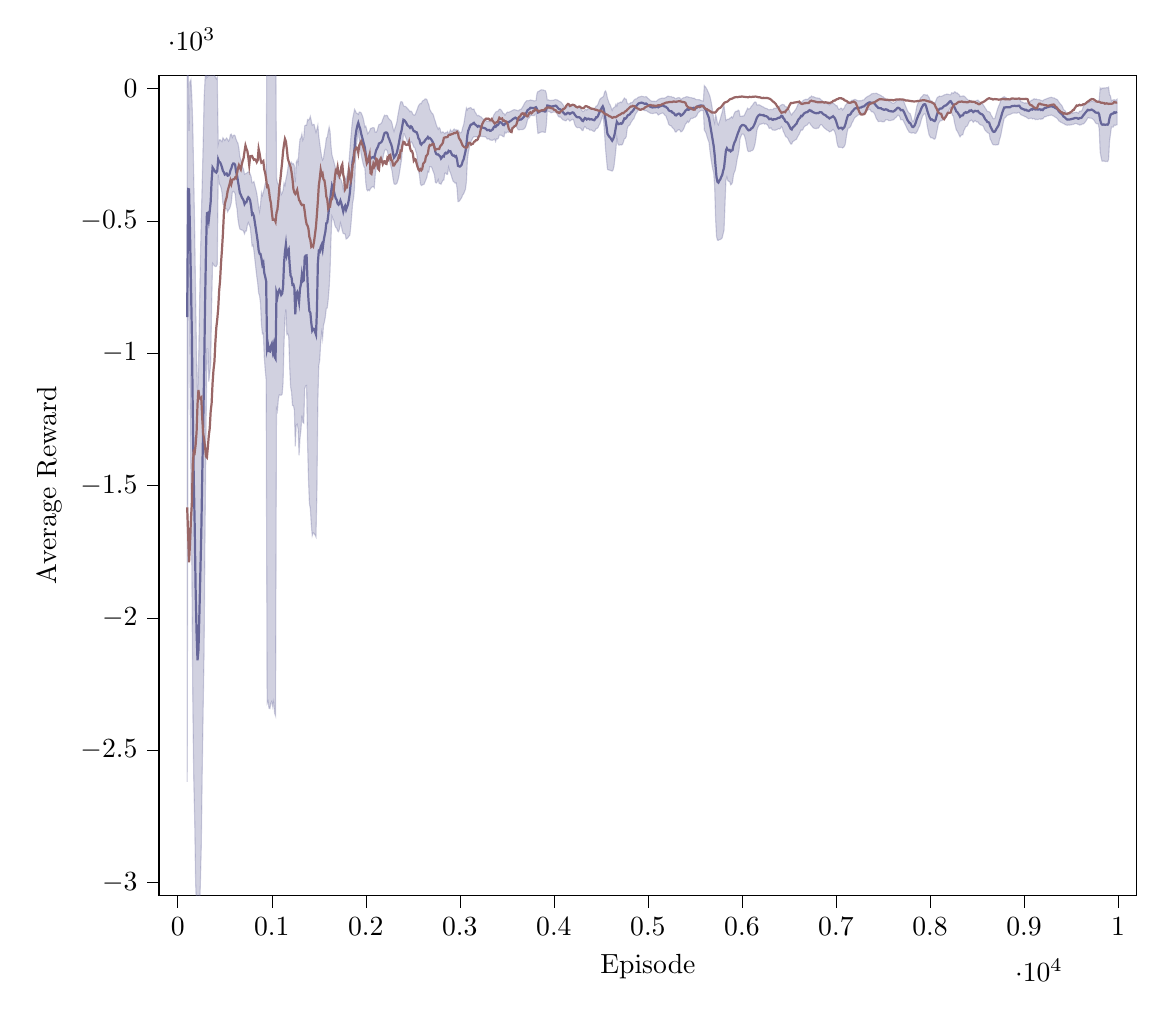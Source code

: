 % This file was created by tikzplotlib v0.9.1.
\begin{tikzpicture}

\definecolor{color0}{rgb}{1,0.498,0.055}
\definecolor{color1}{rgb}{0.122,0.467,0.706}

\begin{axis}[
compat=newest,
tick align=outside,
tick pos=left,
x grid style={white!69.02!black},
xmin=-200.00, xmax=10200.00,
xtick style={color=black},
y grid style={white!69.02!black},
ymin=-3050.00, ymax=50.00,
ytick style={color=black},
scaled y ticks=true,
scaled y ticks=base 10:-3,
width=14cm,
height=12cm,
xlabel=Episode,
ylabel=Average Reward,
%y label style={at={(-0.2,0.5)}}
]

\path [draw=blue!20!gray, fill=blue!20!gray, opacity=0.3]
(axis cs:100,-2619.662)
--(axis cs:100,892.158)
--(axis cs:110,143.417)
--(axis cs:120,-159.869)
--(axis cs:130,24.789)
--(axis cs:140,33.334)
--(axis cs:150,-33.264)
--(axis cs:160,-143.657)
--(axis cs:170,-336.157)
--(axis cs:180,-537.612)
--(axis cs:190,-786.83)
--(axis cs:200,-1012.186)
--(axis cs:210,-1164.847)
--(axis cs:220,-1066.52)
--(axis cs:230,-853.337)
--(axis cs:240,-657.089)
--(axis cs:250,-493.045)
--(axis cs:260,-354.251)
--(axis cs:270,-207.969)
--(axis cs:280,-36.042)
--(axis cs:290,35.395)
--(axis cs:300,81.043)
--(axis cs:310,41.785)
--(axis cs:320,45.823)
--(axis cs:330,115.543)
--(axis cs:340,151.042)
--(axis cs:350,184.925)
--(axis cs:360,127.169)
--(axis cs:370,63.889)
--(axis cs:380,57.407)
--(axis cs:390,50.646)
--(axis cs:400,42.712)
--(axis cs:410,37.095)
--(axis cs:420,42.24)
--(axis cs:430,-209.546)
--(axis cs:440,-194.363)
--(axis cs:450,-193.008)
--(axis cs:460,-198.106)
--(axis cs:470,-200.815)
--(axis cs:480,-185.785)
--(axis cs:490,-190.888)
--(axis cs:500,-196.214)
--(axis cs:510,-191.179)
--(axis cs:520,-186.8)
--(axis cs:530,-192.44)
--(axis cs:540,-198.722)
--(axis cs:550,-192.046)
--(axis cs:560,-173.481)
--(axis cs:570,-172.035)
--(axis cs:580,-184.966)
--(axis cs:590,-177.482)
--(axis cs:600,-175.851)
--(axis cs:610,-178.577)
--(axis cs:620,-191.535)
--(axis cs:630,-200.483)
--(axis cs:640,-206.522)
--(axis cs:650,-225.529)
--(axis cs:660,-256.721)
--(axis cs:670,-268.202)
--(axis cs:680,-285.461)
--(axis cs:690,-297.533)
--(axis cs:700,-305.48)
--(axis cs:710,-323.459)
--(axis cs:720,-321.484)
--(axis cs:730,-320.939)
--(axis cs:740,-317.104)
--(axis cs:750,-314.724)
--(axis cs:760,-314.193)
--(axis cs:770,-322.386)
--(axis cs:780,-332.41)
--(axis cs:790,-356.369)
--(axis cs:800,-354.868)
--(axis cs:810,-351.39)
--(axis cs:820,-365.761)
--(axis cs:830,-379.653)
--(axis cs:840,-395.324)
--(axis cs:850,-418.604)
--(axis cs:860,-446.928)
--(axis cs:870,-464.882)
--(axis cs:880,-437.839)
--(axis cs:890,-392.699)
--(axis cs:900,-404.165)
--(axis cs:910,-391.578)
--(axis cs:920,-378.1)
--(axis cs:930,-358.458)
--(axis cs:940,-355.945)
--(axis cs:950,354.704)
--(axis cs:960,377.156)
--(axis cs:970,357.573)
--(axis cs:980,356.279)
--(axis cs:990,375.005)
--(axis cs:1000,385.23)
--(axis cs:1010,352.656)
--(axis cs:1020,373.953)
--(axis cs:1030,333.286)
--(axis cs:1040,329.976)
--(axis cs:1050,-337.633)
--(axis cs:1060,-356.645)
--(axis cs:1070,-363.046)
--(axis cs:1080,-363.35)
--(axis cs:1090,-377.401)
--(axis cs:1100,-400.939)
--(axis cs:1110,-394.832)
--(axis cs:1120,-385.22)
--(axis cs:1130,-356.968)
--(axis cs:1140,-365.745)
--(axis cs:1150,-342.616)
--(axis cs:1160,-327.506)
--(axis cs:1170,-304.374)
--(axis cs:1180,-277.58)
--(axis cs:1190,-276.947)
--(axis cs:1200,-287.211)
--(axis cs:1210,-278.892)
--(axis cs:1220,-285.336)
--(axis cs:1230,-283.289)
--(axis cs:1240,-291.9)
--(axis cs:1250,-354.146)
--(axis cs:1260,-278.642)
--(axis cs:1270,-269.89)
--(axis cs:1280,-281.324)
--(axis cs:1290,-226.307)
--(axis cs:1300,-191.134)
--(axis cs:1310,-186.637)
--(axis cs:1320,-171.205)
--(axis cs:1330,-194.929)
--(axis cs:1340,-185.292)
--(axis cs:1350,-140.958)
--(axis cs:1360,-138.145)
--(axis cs:1370,-138.743)
--(axis cs:1380,-117.038)
--(axis cs:1390,-119.349)
--(axis cs:1400,-114.78)
--(axis cs:1410,-105.005)
--(axis cs:1420,-121.94)
--(axis cs:1430,-138.384)
--(axis cs:1440,-135.318)
--(axis cs:1450,-135.192)
--(axis cs:1460,-151.91)
--(axis cs:1470,-165.272)
--(axis cs:1480,-153.073)
--(axis cs:1490,-138.196)
--(axis cs:1500,-180.328)
--(axis cs:1510,-207.412)
--(axis cs:1520,-233.874)
--(axis cs:1530,-256.907)
--(axis cs:1540,-269.645)
--(axis cs:1550,-262.499)
--(axis cs:1560,-234.909)
--(axis cs:1570,-217.973)
--(axis cs:1580,-187.025)
--(axis cs:1590,-183.364)
--(axis cs:1600,-162.615)
--(axis cs:1610,-145.468)
--(axis cs:1620,-162.339)
--(axis cs:1630,-217.853)
--(axis cs:1640,-250.498)
--(axis cs:1650,-263.477)
--(axis cs:1660,-275.836)
--(axis cs:1670,-289.719)
--(axis cs:1680,-304.536)
--(axis cs:1690,-312.799)
--(axis cs:1700,-331.776)
--(axis cs:1710,-336.895)
--(axis cs:1720,-338.833)
--(axis cs:1730,-338.947)
--(axis cs:1740,-347.75)
--(axis cs:1750,-360.883)
--(axis cs:1760,-381.353)
--(axis cs:1770,-350.652)
--(axis cs:1780,-336.665)
--(axis cs:1790,-347.047)
--(axis cs:1800,-328.11)
--(axis cs:1810,-309.735)
--(axis cs:1820,-281.631)
--(axis cs:1830,-234.996)
--(axis cs:1840,-188.532)
--(axis cs:1850,-147.787)
--(axis cs:1860,-113.981)
--(axis cs:1870,-96.836)
--(axis cs:1880,-78.489)
--(axis cs:1890,-84.523)
--(axis cs:1900,-92.921)
--(axis cs:1910,-93.811)
--(axis cs:1920,-97.737)
--(axis cs:1930,-88.603)
--(axis cs:1940,-89.127)
--(axis cs:1950,-91.27)
--(axis cs:1960,-99.643)
--(axis cs:1970,-109.747)
--(axis cs:1980,-124.976)
--(axis cs:1990,-145.609)
--(axis cs:2000,-141.708)
--(axis cs:2010,-155.625)
--(axis cs:2020,-170.641)
--(axis cs:2030,-165.853)
--(axis cs:2040,-161.148)
--(axis cs:2050,-150.503)
--(axis cs:2060,-150.132)
--(axis cs:2070,-147.983)
--(axis cs:2080,-147.384)
--(axis cs:2090,-149.131)
--(axis cs:2100,-165.423)
--(axis cs:2110,-165.2)
--(axis cs:2120,-159.228)
--(axis cs:2130,-146.457)
--(axis cs:2140,-135.778)
--(axis cs:2150,-134.91)
--(axis cs:2160,-132.011)
--(axis cs:2170,-127.701)
--(axis cs:2180,-116.737)
--(axis cs:2190,-107.621)
--(axis cs:2200,-100.471)
--(axis cs:2210,-102.784)
--(axis cs:2220,-100.967)
--(axis cs:2230,-102.509)
--(axis cs:2240,-112.122)
--(axis cs:2250,-115.399)
--(axis cs:2260,-119.194)
--(axis cs:2270,-122.931)
--(axis cs:2280,-133.498)
--(axis cs:2290,-150.087)
--(axis cs:2300,-161.458)
--(axis cs:2310,-149.423)
--(axis cs:2320,-139.734)
--(axis cs:2330,-126.866)
--(axis cs:2340,-103.559)
--(axis cs:2350,-84.492)
--(axis cs:2360,-64.343)
--(axis cs:2370,-50.473)
--(axis cs:2380,-49.2)
--(axis cs:2390,-51.864)
--(axis cs:2400,-64.096)
--(axis cs:2410,-67.528)
--(axis cs:2420,-67.072)
--(axis cs:2430,-69.951)
--(axis cs:2440,-74.175)
--(axis cs:2450,-77.601)
--(axis cs:2460,-81.936)
--(axis cs:2470,-87.642)
--(axis cs:2480,-84.977)
--(axis cs:2490,-88.371)
--(axis cs:2500,-96.73)
--(axis cs:2510,-99.812)
--(axis cs:2520,-100.388)
--(axis cs:2530,-94.174)
--(axis cs:2540,-84.8)
--(axis cs:2550,-75.835)
--(axis cs:2560,-65.099)
--(axis cs:2570,-59.894)
--(axis cs:2580,-55.915)
--(axis cs:2590,-57.285)
--(axis cs:2600,-48.455)
--(axis cs:2610,-45.011)
--(axis cs:2620,-43.496)
--(axis cs:2630,-38.89)
--(axis cs:2640,-39.164)
--(axis cs:2650,-42.009)
--(axis cs:2660,-52.59)
--(axis cs:2670,-60.293)
--(axis cs:2680,-78.615)
--(axis cs:2690,-84.462)
--(axis cs:2700,-91.812)
--(axis cs:2710,-94.186)
--(axis cs:2720,-101.502)
--(axis cs:2730,-114.813)
--(axis cs:2740,-124.37)
--(axis cs:2750,-137.295)
--(axis cs:2760,-146.195)
--(axis cs:2770,-153.628)
--(axis cs:2780,-147.138)
--(axis cs:2790,-152.124)
--(axis cs:2800,-167.357)
--(axis cs:2810,-165.451)
--(axis cs:2820,-163.278)
--(axis cs:2830,-166.567)
--(axis cs:2840,-170.623)
--(axis cs:2850,-165.669)
--(axis cs:2860,-166.496)
--(axis cs:2870,-161.971)
--(axis cs:2880,-173.617)
--(axis cs:2890,-165.233)
--(axis cs:2900,-155.442)
--(axis cs:2910,-160.889)
--(axis cs:2920,-161.507)
--(axis cs:2930,-155.928)
--(axis cs:2940,-152.735)
--(axis cs:2950,-157.702)
--(axis cs:2960,-154.848)
--(axis cs:2970,-159.182)
--(axis cs:2980,-156.387)
--(axis cs:2990,-160.797)
--(axis cs:3000,-166.909)
--(axis cs:3010,-167.053)
--(axis cs:3020,-163.252)
--(axis cs:3030,-147.426)
--(axis cs:3040,-137.708)
--(axis cs:3050,-116.405)
--(axis cs:3060,-93.643)
--(axis cs:3070,-73.367)
--(axis cs:3080,-80.279)
--(axis cs:3090,-74.253)
--(axis cs:3100,-74.216)
--(axis cs:3110,-71.454)
--(axis cs:3120,-72.823)
--(axis cs:3130,-78.025)
--(axis cs:3140,-78.16)
--(axis cs:3150,-77.002)
--(axis cs:3160,-87.882)
--(axis cs:3170,-92.285)
--(axis cs:3180,-99.775)
--(axis cs:3190,-103.102)
--(axis cs:3200,-101.176)
--(axis cs:3210,-104.156)
--(axis cs:3220,-106.403)
--(axis cs:3230,-107.906)
--(axis cs:3240,-113.027)
--(axis cs:3250,-115.581)
--(axis cs:3260,-115.147)
--(axis cs:3270,-118.54)
--(axis cs:3280,-121.401)
--(axis cs:3290,-124.195)
--(axis cs:3300,-123.187)
--(axis cs:3310,-122.982)
--(axis cs:3320,-125.3)
--(axis cs:3330,-123.982)
--(axis cs:3340,-116.772)
--(axis cs:3350,-113.628)
--(axis cs:3360,-100.2)
--(axis cs:3370,-95.246)
--(axis cs:3380,-89.31)
--(axis cs:3390,-86.778)
--(axis cs:3400,-86.848)
--(axis cs:3410,-83.246)
--(axis cs:3420,-78.088)
--(axis cs:3430,-77.807)
--(axis cs:3440,-81.477)
--(axis cs:3450,-85.935)
--(axis cs:3460,-93.507)
--(axis cs:3470,-94.426)
--(axis cs:3480,-100.52)
--(axis cs:3490,-95.516)
--(axis cs:3500,-90.405)
--(axis cs:3510,-88.587)
--(axis cs:3520,-89.347)
--(axis cs:3530,-87.857)
--(axis cs:3540,-86.324)
--(axis cs:3550,-84.236)
--(axis cs:3560,-82.423)
--(axis cs:3570,-80.355)
--(axis cs:3580,-79.512)
--(axis cs:3590,-80.413)
--(axis cs:3600,-81.449)
--(axis cs:3610,-82.598)
--(axis cs:3620,-84.212)
--(axis cs:3630,-81.539)
--(axis cs:3640,-78.375)
--(axis cs:3650,-78.633)
--(axis cs:3660,-73.845)
--(axis cs:3670,-67.981)
--(axis cs:3680,-61.768)
--(axis cs:3690,-54.389)
--(axis cs:3700,-50.121)
--(axis cs:3710,-45.955)
--(axis cs:3720,-45.43)
--(axis cs:3730,-45.962)
--(axis cs:3740,-44.714)
--(axis cs:3750,-43.098)
--(axis cs:3760,-43.529)
--(axis cs:3770,-44.69)
--(axis cs:3780,-44.898)
--(axis cs:3790,-46.838)
--(axis cs:3800,-45.682)
--(axis cs:3810,-44.966)
--(axis cs:3820,-19.165)
--(axis cs:3830,-11.472)
--(axis cs:3840,-10.606)
--(axis cs:3850,-7.511)
--(axis cs:3860,-5.525)
--(axis cs:3870,-4.418)
--(axis cs:3880,-5.029)
--(axis cs:3890,-5.455)
--(axis cs:3900,-7.595)
--(axis cs:3910,-8.019)
--(axis cs:3920,-18.497)
--(axis cs:3930,-42.927)
--(axis cs:3940,-42.407)
--(axis cs:3950,-44.099)
--(axis cs:3960,-44.713)
--(axis cs:3970,-45.074)
--(axis cs:3980,-44.088)
--(axis cs:3990,-44.425)
--(axis cs:4000,-43.823)
--(axis cs:4010,-42.003)
--(axis cs:4020,-41.042)
--(axis cs:4030,-42.913)
--(axis cs:4040,-43.125)
--(axis cs:4050,-46.186)
--(axis cs:4060,-48.324)
--(axis cs:4070,-49.709)
--(axis cs:4080,-52.792)
--(axis cs:4090,-56.961)
--(axis cs:4100,-62.378)
--(axis cs:4110,-68.332)
--(axis cs:4120,-73.31)
--(axis cs:4130,-72.19)
--(axis cs:4140,-69.47)
--(axis cs:4150,-67.612)
--(axis cs:4160,-67.654)
--(axis cs:4170,-69.388)
--(axis cs:4180,-67.332)
--(axis cs:4190,-64.47)
--(axis cs:4200,-63.882)
--(axis cs:4210,-63.899)
--(axis cs:4220,-60.861)
--(axis cs:4230,-62.904)
--(axis cs:4240,-66.632)
--(axis cs:4250,-68.702)
--(axis cs:4260,-69.536)
--(axis cs:4270,-69.681)
--(axis cs:4280,-73.056)
--(axis cs:4290,-78.104)
--(axis cs:4300,-83.305)
--(axis cs:4310,-86.948)
--(axis cs:4320,-84.868)
--(axis cs:4330,-79.228)
--(axis cs:4340,-78.472)
--(axis cs:4350,-81.631)
--(axis cs:4360,-77.145)
--(axis cs:4370,-75.039)
--(axis cs:4380,-76.393)
--(axis cs:4390,-75.415)
--(axis cs:4400,-75.254)
--(axis cs:4410,-75.527)
--(axis cs:4420,-75.601)
--(axis cs:4430,-76.775)
--(axis cs:4440,-71.894)
--(axis cs:4450,-65.712)
--(axis cs:4460,-65.629)
--(axis cs:4470,-58.643)
--(axis cs:4480,-48.602)
--(axis cs:4490,-40.5)
--(axis cs:4500,-36.846)
--(axis cs:4510,-33.767)
--(axis cs:4520,-32.418)
--(axis cs:4530,-27.091)
--(axis cs:4540,-12.579)
--(axis cs:4550,-8.57)
--(axis cs:4560,-18.152)
--(axis cs:4570,-36.25)
--(axis cs:4580,-46.577)
--(axis cs:4590,-56.39)
--(axis cs:4600,-62.141)
--(axis cs:4610,-72.687)
--(axis cs:4620,-82.26)
--(axis cs:4630,-74.013)
--(axis cs:4640,-70.983)
--(axis cs:4650,-69.067)
--(axis cs:4660,-59.26)
--(axis cs:4670,-66.375)
--(axis cs:4680,-54.383)
--(axis cs:4690,-54.995)
--(axis cs:4700,-53.062)
--(axis cs:4710,-50.586)
--(axis cs:4720,-52.931)
--(axis cs:4730,-47.528)
--(axis cs:4740,-41.226)
--(axis cs:4750,-35.676)
--(axis cs:4760,-39.595)
--(axis cs:4770,-40.312)
--(axis cs:4780,-55.261)
--(axis cs:4790,-57.795)
--(axis cs:4800,-57.855)
--(axis cs:4810,-56.275)
--(axis cs:4820,-52.502)
--(axis cs:4830,-53.381)
--(axis cs:4840,-50.613)
--(axis cs:4850,-44.588)
--(axis cs:4860,-40.874)
--(axis cs:4870,-38.993)
--(axis cs:4880,-38.64)
--(axis cs:4890,-34.982)
--(axis cs:4900,-32.191)
--(axis cs:4910,-31.428)
--(axis cs:4920,-30.512)
--(axis cs:4930,-29.037)
--(axis cs:4940,-29.252)
--(axis cs:4950,-29.947)
--(axis cs:4960,-31.254)
--(axis cs:4970,-31.278)
--(axis cs:4980,-30.079)
--(axis cs:4990,-32.375)
--(axis cs:5000,-36.585)
--(axis cs:5010,-39.151)
--(axis cs:5020,-42.897)
--(axis cs:5030,-45.674)
--(axis cs:5040,-47.666)
--(axis cs:5050,-48.015)
--(axis cs:5060,-47.486)
--(axis cs:5070,-47.763)
--(axis cs:5080,-48.14)
--(axis cs:5090,-48.493)
--(axis cs:5100,-44.478)
--(axis cs:5110,-41.741)
--(axis cs:5120,-39.244)
--(axis cs:5130,-38.098)
--(axis cs:5140,-36.824)
--(axis cs:5150,-36.031)
--(axis cs:5160,-35.608)
--(axis cs:5170,-37.138)
--(axis cs:5180,-35.218)
--(axis cs:5190,-34.133)
--(axis cs:5200,-31.715)
--(axis cs:5210,-28.817)
--(axis cs:5220,-28.456)
--(axis cs:5230,-30.278)
--(axis cs:5240,-30.629)
--(axis cs:5250,-29.933)
--(axis cs:5260,-33.898)
--(axis cs:5270,-32.437)
--(axis cs:5280,-34.189)
--(axis cs:5290,-37.449)
--(axis cs:5300,-38.28)
--(axis cs:5310,-35.676)
--(axis cs:5320,-34.427)
--(axis cs:5330,-33.865)
--(axis cs:5340,-35.279)
--(axis cs:5350,-41.515)
--(axis cs:5360,-39.106)
--(axis cs:5370,-36.6)
--(axis cs:5380,-34.356)
--(axis cs:5390,-34.309)
--(axis cs:5400,-32.004)
--(axis cs:5410,-30.763)
--(axis cs:5420,-30.908)
--(axis cs:5430,-31.771)
--(axis cs:5440,-33.315)
--(axis cs:5450,-33.829)
--(axis cs:5460,-34.352)
--(axis cs:5470,-34.963)
--(axis cs:5480,-36.468)
--(axis cs:5490,-35.861)
--(axis cs:5500,-38.606)
--(axis cs:5510,-41.0)
--(axis cs:5520,-41.856)
--(axis cs:5530,-41.701)
--(axis cs:5540,-42.049)
--(axis cs:5550,-42.121)
--(axis cs:5560,-44.416)
--(axis cs:5570,-45.449)
--(axis cs:5580,-46.599)
--(axis cs:5590,-46.908)
--(axis cs:5600,11.367)
--(axis cs:5610,7.439)
--(axis cs:5620,2.291)
--(axis cs:5630,-4.121)
--(axis cs:5640,-11.833)
--(axis cs:5650,-19.842)
--(axis cs:5660,-29.718)
--(axis cs:5670,-44.993)
--(axis cs:5680,-63.997)
--(axis cs:5690,-87.376)
--(axis cs:5700,-116.586)
--(axis cs:5710,-130.038)
--(axis cs:5720,-97.423)
--(axis cs:5730,-110.547)
--(axis cs:5740,-131.482)
--(axis cs:5750,-136.893)
--(axis cs:5760,-125.228)
--(axis cs:5770,-115.296)
--(axis cs:5780,-100.237)
--(axis cs:5790,-90.076)
--(axis cs:5800,-73.052)
--(axis cs:5810,-64.361)
--(axis cs:5820,-94.578)
--(axis cs:5830,-120.809)
--(axis cs:5840,-117.21)
--(axis cs:5850,-115.684)
--(axis cs:5860,-116.36)
--(axis cs:5870,-112.195)
--(axis cs:5880,-110.391)
--(axis cs:5890,-106.218)
--(axis cs:5900,-110.817)
--(axis cs:5910,-103.138)
--(axis cs:5920,-92.627)
--(axis cs:5930,-87.258)
--(axis cs:5940,-85.456)
--(axis cs:5950,-86.326)
--(axis cs:5960,-81.218)
--(axis cs:5970,-83.852)
--(axis cs:5980,-104.236)
--(axis cs:5990,-104.473)
--(axis cs:6000,-104.802)
--(axis cs:6010,-103.025)
--(axis cs:6020,-103.427)
--(axis cs:6030,-97.784)
--(axis cs:6040,-89.447)
--(axis cs:6050,-82.697)
--(axis cs:6060,-74.155)
--(axis cs:6070,-77.444)
--(axis cs:6080,-76.682)
--(axis cs:6090,-73.487)
--(axis cs:6100,-66.456)
--(axis cs:6110,-64.758)
--(axis cs:6120,-58.006)
--(axis cs:6130,-53.293)
--(axis cs:6140,-50.322)
--(axis cs:6150,-51.703)
--(axis cs:6160,-62.05)
--(axis cs:6170,-62.327)
--(axis cs:6180,-61.025)
--(axis cs:6190,-62.375)
--(axis cs:6200,-64.721)
--(axis cs:6210,-66.372)
--(axis cs:6220,-68.762)
--(axis cs:6230,-69.466)
--(axis cs:6240,-72.798)
--(axis cs:6250,-74.023)
--(axis cs:6260,-74.966)
--(axis cs:6270,-76.301)
--(axis cs:6280,-79.124)
--(axis cs:6290,-80.266)
--(axis cs:6300,-78.931)
--(axis cs:6310,-78.731)
--(axis cs:6320,-79.542)
--(axis cs:6330,-78.997)
--(axis cs:6340,-74.376)
--(axis cs:6350,-74.582)
--(axis cs:6360,-74.452)
--(axis cs:6370,-72.532)
--(axis cs:6380,-70.21)
--(axis cs:6390,-68.707)
--(axis cs:6400,-67.566)
--(axis cs:6410,-63.686)
--(axis cs:6420,-61.878)
--(axis cs:6430,-59.617)
--(axis cs:6440,-60.821)
--(axis cs:6450,-61.573)
--(axis cs:6460,-67.906)
--(axis cs:6470,-68.649)
--(axis cs:6480,-70.718)
--(axis cs:6490,-74.442)
--(axis cs:6500,-79.11)
--(axis cs:6510,-87.965)
--(axis cs:6520,-95.995)
--(axis cs:6530,-99.793)
--(axis cs:6540,-92.59)
--(axis cs:6550,-89.803)
--(axis cs:6560,-84.709)
--(axis cs:6570,-79.721)
--(axis cs:6580,-73.921)
--(axis cs:6590,-64.861)
--(axis cs:6600,-56.922)
--(axis cs:6610,-54.996)
--(axis cs:6620,-54.867)
--(axis cs:6630,-50.111)
--(axis cs:6640,-50.807)
--(axis cs:6650,-45.411)
--(axis cs:6660,-43.1)
--(axis cs:6670,-41.526)
--(axis cs:6680,-40.199)
--(axis cs:6690,-40.677)
--(axis cs:6700,-40.376)
--(axis cs:6710,-37.409)
--(axis cs:6720,-33.125)
--(axis cs:6730,-32.215)
--(axis cs:6740,-28.066)
--(axis cs:6750,-31.342)
--(axis cs:6760,-30.558)
--(axis cs:6770,-32.231)
--(axis cs:6780,-34.08)
--(axis cs:6790,-35.124)
--(axis cs:6800,-35.455)
--(axis cs:6810,-35.869)
--(axis cs:6820,-35.921)
--(axis cs:6830,-38.136)
--(axis cs:6840,-42.662)
--(axis cs:6850,-43.575)
--(axis cs:6860,-47.996)
--(axis cs:6870,-49.228)
--(axis cs:6880,-48.855)
--(axis cs:6890,-49.504)
--(axis cs:6900,-54.028)
--(axis cs:6910,-57.423)
--(axis cs:6920,-58.926)
--(axis cs:6930,-61.838)
--(axis cs:6940,-58.89)
--(axis cs:6950,-57.268)
--(axis cs:6960,-56.259)
--(axis cs:6970,-54.363)
--(axis cs:6980,-57.682)
--(axis cs:6990,-60.137)
--(axis cs:7000,-65.451)
--(axis cs:7010,-63.674)
--(axis cs:7020,-72.562)
--(axis cs:7030,-78.675)
--(axis cs:7040,-77.818)
--(axis cs:7050,-74.225)
--(axis cs:7060,-73.91)
--(axis cs:7070,-80.652)
--(axis cs:7080,-76.352)
--(axis cs:7090,-72.582)
--(axis cs:7100,-62.576)
--(axis cs:7110,-60.123)
--(axis cs:7120,-54.249)
--(axis cs:7130,-51.246)
--(axis cs:7140,-49.977)
--(axis cs:7150,-51.519)
--(axis cs:7160,-47.903)
--(axis cs:7170,-43.98)
--(axis cs:7180,-43.986)
--(axis cs:7190,-42.296)
--(axis cs:7200,-40.685)
--(axis cs:7210,-41.67)
--(axis cs:7220,-43.839)
--(axis cs:7230,-45.133)
--(axis cs:7240,-46.555)
--(axis cs:7250,-45.858)
--(axis cs:7260,-45.793)
--(axis cs:7270,-46.233)
--(axis cs:7280,-44.205)
--(axis cs:7290,-42.795)
--(axis cs:7300,-42.384)
--(axis cs:7310,-37.086)
--(axis cs:7320,-33.861)
--(axis cs:7330,-31.394)
--(axis cs:7340,-28.937)
--(axis cs:7350,-27.503)
--(axis cs:7360,-25.74)
--(axis cs:7370,-22.678)
--(axis cs:7380,-19.862)
--(axis cs:7390,-18.985)
--(axis cs:7400,-18.204)
--(axis cs:7410,-19.0)
--(axis cs:7420,-17.958)
--(axis cs:7430,-17.433)
--(axis cs:7440,-19.113)
--(axis cs:7450,-21.643)
--(axis cs:7460,-22.684)
--(axis cs:7470,-24.48)
--(axis cs:7480,-26.268)
--(axis cs:7490,-29.337)
--(axis cs:7500,-30.654)
--(axis cs:7510,-33.897)
--(axis cs:7520,-36.534)
--(axis cs:7530,-38.515)
--(axis cs:7540,-40.941)
--(axis cs:7550,-44.211)
--(axis cs:7560,-47.077)
--(axis cs:7570,-48.115)
--(axis cs:7580,-50.031)
--(axis cs:7590,-51.675)
--(axis cs:7600,-54.893)
--(axis cs:7610,-54.945)
--(axis cs:7620,-54.317)
--(axis cs:7630,-51.642)
--(axis cs:7640,-48.093)
--(axis cs:7650,-44.695)
--(axis cs:7660,-44.252)
--(axis cs:7670,-44.619)
--(axis cs:7680,-45.772)
--(axis cs:7690,-45.717)
--(axis cs:7700,-44.824)
--(axis cs:7710,-45.126)
--(axis cs:7720,-48.057)
--(axis cs:7730,-56.195)
--(axis cs:7740,-65.245)
--(axis cs:7750,-73.995)
--(axis cs:7760,-82.639)
--(axis cs:7770,-88.83)
--(axis cs:7780,-92.969)
--(axis cs:7790,-94.858)
--(axis cs:7800,-105.813)
--(axis cs:7810,-119.823)
--(axis cs:7820,-125.166)
--(axis cs:7830,-118.462)
--(axis cs:7840,-104.433)
--(axis cs:7850,-86.972)
--(axis cs:7860,-67.71)
--(axis cs:7870,-56.868)
--(axis cs:7880,-48.547)
--(axis cs:7890,-43.062)
--(axis cs:7900,-35.561)
--(axis cs:7910,-31.353)
--(axis cs:7920,-28.74)
--(axis cs:7930,-23.308)
--(axis cs:7940,-22.48)
--(axis cs:7950,-23.592)
--(axis cs:7960,-24.956)
--(axis cs:7970,-23.726)
--(axis cs:7980,-28.197)
--(axis cs:7990,-32.973)
--(axis cs:8000,-42.388)
--(axis cs:8010,-48.221)
--(axis cs:8020,-46.338)
--(axis cs:8030,-50.835)
--(axis cs:8040,-52.149)
--(axis cs:8050,-54.532)
--(axis cs:8060,-49.374)
--(axis cs:8070,-39.135)
--(axis cs:8080,-32.79)
--(axis cs:8090,-31.29)
--(axis cs:8100,-28.287)
--(axis cs:8110,-29.626)
--(axis cs:8120,-29.731)
--(axis cs:8130,-27.95)
--(axis cs:8140,-26.627)
--(axis cs:8150,-24.245)
--(axis cs:8160,-22.924)
--(axis cs:8170,-22.337)
--(axis cs:8180,-20.576)
--(axis cs:8190,-21.131)
--(axis cs:8200,-22.362)
--(axis cs:8210,-22.99)
--(axis cs:8220,-23.474)
--(axis cs:8230,-15.947)
--(axis cs:8240,-16.431)
--(axis cs:8250,-17.885)
--(axis cs:8260,-12.02)
--(axis cs:8270,-12.818)
--(axis cs:8280,-16.987)
--(axis cs:8290,-16.218)
--(axis cs:8300,-20.375)
--(axis cs:8310,-22.891)
--(axis cs:8320,-30.448)
--(axis cs:8330,-28.403)
--(axis cs:8340,-28.625)
--(axis cs:8350,-27.895)
--(axis cs:8360,-28.049)
--(axis cs:8370,-30.287)
--(axis cs:8380,-33.799)
--(axis cs:8390,-39.118)
--(axis cs:8400,-40.603)
--(axis cs:8410,-45.587)
--(axis cs:8420,-43.754)
--(axis cs:8430,-46.393)
--(axis cs:8440,-45.107)
--(axis cs:8450,-48.203)
--(axis cs:8460,-50.376)
--(axis cs:8470,-48.643)
--(axis cs:8480,-47.303)
--(axis cs:8490,-45.997)
--(axis cs:8500,-44.426)
--(axis cs:8510,-43.293)
--(axis cs:8520,-47.568)
--(axis cs:8530,-49.989)
--(axis cs:8540,-53.764)
--(axis cs:8550,-54.48)
--(axis cs:8560,-58.231)
--(axis cs:8570,-63.587)
--(axis cs:8580,-68.539)
--(axis cs:8590,-74.771)
--(axis cs:8600,-79.171)
--(axis cs:8610,-86.694)
--(axis cs:8620,-86.225)
--(axis cs:8630,-87.787)
--(axis cs:8640,-90.718)
--(axis cs:8650,-99.707)
--(axis cs:8660,-105.302)
--(axis cs:8670,-112.366)
--(axis cs:8680,-114.096)
--(axis cs:8690,-112.483)
--(axis cs:8700,-100.502)
--(axis cs:8710,-88.056)
--(axis cs:8720,-76.096)
--(axis cs:8730,-66.482)
--(axis cs:8740,-59.5)
--(axis cs:8750,-47.872)
--(axis cs:8760,-39.97)
--(axis cs:8770,-34.101)
--(axis cs:8780,-32.586)
--(axis cs:8790,-30.277)
--(axis cs:8800,-33.158)
--(axis cs:8810,-34.2)
--(axis cs:8820,-40.179)
--(axis cs:8830,-41.161)
--(axis cs:8840,-41.534)
--(axis cs:8850,-43.923)
--(axis cs:8860,-40.232)
--(axis cs:8870,-39.165)
--(axis cs:8880,-37.843)
--(axis cs:8890,-38.484)
--(axis cs:8900,-37.881)
--(axis cs:8910,-38.788)
--(axis cs:8920,-38.719)
--(axis cs:8930,-39.226)
--(axis cs:8940,-39.398)
--(axis cs:8950,-39.207)
--(axis cs:8960,-44.477)
--(axis cs:8970,-49.858)
--(axis cs:8980,-50.408)
--(axis cs:8990,-53.117)
--(axis cs:9000,-53.63)
--(axis cs:9010,-56.166)
--(axis cs:9020,-53.239)
--(axis cs:9030,-55.122)
--(axis cs:9040,-54.48)
--(axis cs:9050,-55.121)
--(axis cs:9060,-52.122)
--(axis cs:9070,-47.673)
--(axis cs:9080,-43.751)
--(axis cs:9090,-43.858)
--(axis cs:9100,-39.527)
--(axis cs:9110,-38.462)
--(axis cs:9120,-40.557)
--(axis cs:9130,-39.22)
--(axis cs:9140,-41.26)
--(axis cs:9150,-41.945)
--(axis cs:9160,-41.739)
--(axis cs:9170,-42.38)
--(axis cs:9180,-45.691)
--(axis cs:9190,-44.579)
--(axis cs:9200,-47.485)
--(axis cs:9210,-42.816)
--(axis cs:9220,-40.799)
--(axis cs:9230,-40.196)
--(axis cs:9240,-38.502)
--(axis cs:9250,-37.11)
--(axis cs:9260,-35.991)
--(axis cs:9270,-34.283)
--(axis cs:9280,-33.726)
--(axis cs:9290,-32.614)
--(axis cs:9300,-34.159)
--(axis cs:9310,-35.405)
--(axis cs:9320,-35.083)
--(axis cs:9330,-37.507)
--(axis cs:9340,-39.812)
--(axis cs:9350,-40.606)
--(axis cs:9360,-44.211)
--(axis cs:9370,-50.243)
--(axis cs:9380,-54.787)
--(axis cs:9390,-59.459)
--(axis cs:9400,-62.626)
--(axis cs:9410,-68.944)
--(axis cs:9420,-78.716)
--(axis cs:9430,-81.876)
--(axis cs:9440,-84.517)
--(axis cs:9450,-91.539)
--(axis cs:9460,-95.431)
--(axis cs:9470,-95.639)
--(axis cs:9480,-95.314)
--(axis cs:9490,-95.67)
--(axis cs:9500,-93.738)
--(axis cs:9510,-93.308)
--(axis cs:9520,-92.155)
--(axis cs:9530,-91.177)
--(axis cs:9540,-90.266)
--(axis cs:9550,-89.577)
--(axis cs:9560,-89.239)
--(axis cs:9570,-91.204)
--(axis cs:9580,-93.125)
--(axis cs:9590,-85.661)
--(axis cs:9600,-84.88)
--(axis cs:9610,-85.089)
--(axis cs:9620,-80.129)
--(axis cs:9630,-68.732)
--(axis cs:9640,-62.937)
--(axis cs:9650,-58.444)
--(axis cs:9660,-54.569)
--(axis cs:9670,-51.867)
--(axis cs:9680,-50.503)
--(axis cs:9690,-53.209)
--(axis cs:9700,-51.018)
--(axis cs:9710,-49.117)
--(axis cs:9720,-46.505)
--(axis cs:9730,-48.657)
--(axis cs:9740,-49.474)
--(axis cs:9750,-50.116)
--(axis cs:9760,-50.866)
--(axis cs:9770,-49.879)
--(axis cs:9780,-49.632)
--(axis cs:9790,-48.858)
--(axis cs:9800,-43.38)
--(axis cs:9810,2.613)
--(axis cs:9820,-2.465)
--(axis cs:9830,2.433)
--(axis cs:9840,1.263)
--(axis cs:9850,2.574)
--(axis cs:9860,2.211)
--(axis cs:9870,2.541)
--(axis cs:9880,3.761)
--(axis cs:9890,2.968)
--(axis cs:9900,5.847)
--(axis cs:9910,-23.286)
--(axis cs:9920,-27.403)
--(axis cs:9930,-47.122)
--(axis cs:9940,-43.691)
--(axis cs:9950,-42.753)
--(axis cs:9960,-41.744)
--(axis cs:9970,-44.153)
--(axis cs:9980,-42.585)
--(axis cs:9990,-40.012)
--(axis cs:9990,-136.63)
--(axis cs:9990,-136.63)
--(axis cs:9980,-137.467)
--(axis cs:9970,-139.389)
--(axis cs:9960,-137.603)
--(axis cs:9950,-145.426)
--(axis cs:9940,-145.444)
--(axis cs:9930,-145.372)
--(axis cs:9920,-172.488)
--(axis cs:9910,-199.406)
--(axis cs:9900,-267.946)
--(axis cs:9890,-275.618)
--(axis cs:9880,-275.262)
--(axis cs:9870,-275.557)
--(axis cs:9860,-275.22)
--(axis cs:9850,-273.37)
--(axis cs:9840,-274.496)
--(axis cs:9830,-274.215)
--(axis cs:9820,-259.615)
--(axis cs:9810,-238.71)
--(axis cs:9800,-152.491)
--(axis cs:9790,-133.364)
--(axis cs:9780,-133.53)
--(axis cs:9770,-131.755)
--(axis cs:9760,-129.262)
--(axis cs:9750,-122.593)
--(axis cs:9740,-117.096)
--(axis cs:9730,-115.034)
--(axis cs:9720,-112.057)
--(axis cs:9710,-111.859)
--(axis cs:9700,-111.58)
--(axis cs:9690,-110.305)
--(axis cs:9680,-110.263)
--(axis cs:9670,-116.285)
--(axis cs:9660,-122.043)
--(axis cs:9650,-126.781)
--(axis cs:9640,-131.364)
--(axis cs:9630,-133.746)
--(axis cs:9620,-133.658)
--(axis cs:9610,-136.413)
--(axis cs:9600,-137.26)
--(axis cs:9590,-138.041)
--(axis cs:9580,-135.01)
--(axis cs:9570,-134.644)
--(axis cs:9560,-132.239)
--(axis cs:9550,-131.947)
--(axis cs:9540,-132.069)
--(axis cs:9530,-134.821)
--(axis cs:9520,-135.659)
--(axis cs:9510,-135.66)
--(axis cs:9500,-137.52)
--(axis cs:9490,-137.097)
--(axis cs:9480,-138.327)
--(axis cs:9470,-137.152)
--(axis cs:9460,-138.809)
--(axis cs:9450,-137.471)
--(axis cs:9440,-137.175)
--(axis cs:9430,-133.295)
--(axis cs:9420,-132.323)
--(axis cs:9410,-130.593)
--(axis cs:9400,-128.276)
--(axis cs:9390,-126.747)
--(axis cs:9380,-123.858)
--(axis cs:9370,-122.062)
--(axis cs:9360,-115.729)
--(axis cs:9350,-111.951)
--(axis cs:9340,-109.705)
--(axis cs:9330,-107.521)
--(axis cs:9320,-104.479)
--(axis cs:9310,-103.153)
--(axis cs:9300,-101.204)
--(axis cs:9290,-99.439)
--(axis cs:9280,-101.22)
--(axis cs:9270,-101.308)
--(axis cs:9260,-103.013)
--(axis cs:9250,-103.213)
--(axis cs:9240,-104.742)
--(axis cs:9230,-106.8)
--(axis cs:9220,-106.6)
--(axis cs:9210,-110.167)
--(axis cs:9200,-114.697)
--(axis cs:9190,-113.687)
--(axis cs:9180,-116.364)
--(axis cs:9170,-114.332)
--(axis cs:9160,-115.197)
--(axis cs:9150,-116.824)
--(axis cs:9140,-117.188)
--(axis cs:9130,-115.474)
--(axis cs:9120,-117.545)
--(axis cs:9110,-114.056)
--(axis cs:9100,-113.15)
--(axis cs:9090,-114.778)
--(axis cs:9080,-111.442)
--(axis cs:9070,-112.116)
--(axis cs:9060,-112.481)
--(axis cs:9050,-114.172)
--(axis cs:9040,-111.826)
--(axis cs:9030,-110.033)
--(axis cs:9020,-106.452)
--(axis cs:9010,-106.894)
--(axis cs:9000,-103.508)
--(axis cs:8990,-102.345)
--(axis cs:8980,-100.617)
--(axis cs:8970,-99.512)
--(axis cs:8960,-96.145)
--(axis cs:8950,-90.428)
--(axis cs:8940,-90.328)
--(axis cs:8930,-92.126)
--(axis cs:8920,-93.085)
--(axis cs:8910,-92.526)
--(axis cs:8900,-92.109)
--(axis cs:8890,-92.641)
--(axis cs:8880,-93.018)
--(axis cs:8870,-93.921)
--(axis cs:8860,-96.743)
--(axis cs:8850,-97.67)
--(axis cs:8840,-98.985)
--(axis cs:8830,-100.233)
--(axis cs:8820,-101.728)
--(axis cs:8810,-106.15)
--(axis cs:8800,-110.171)
--(axis cs:8790,-112.438)
--(axis cs:8780,-128.607)
--(axis cs:8770,-145.863)
--(axis cs:8760,-164.68)
--(axis cs:8750,-182.059)
--(axis cs:8740,-192.099)
--(axis cs:8730,-210.455)
--(axis cs:8720,-212.672)
--(axis cs:8710,-212.184)
--(axis cs:8700,-213.249)
--(axis cs:8690,-212.419)
--(axis cs:8680,-212.927)
--(axis cs:8670,-211.52)
--(axis cs:8660,-205.393)
--(axis cs:8650,-196.49)
--(axis cs:8640,-190.788)
--(axis cs:8630,-169.747)
--(axis cs:8620,-167.838)
--(axis cs:8610,-166.192)
--(axis cs:8600,-161.335)
--(axis cs:8590,-159.224)
--(axis cs:8580,-153.29)
--(axis cs:8570,-144.023)
--(axis cs:8560,-139.241)
--(axis cs:8550,-138.203)
--(axis cs:8540,-137.472)
--(axis cs:8530,-135.606)
--(axis cs:8520,-131.999)
--(axis cs:8510,-125.633)
--(axis cs:8500,-126.636)
--(axis cs:8490,-124.155)
--(axis cs:8480,-120.64)
--(axis cs:8470,-123.797)
--(axis cs:8460,-127.467)
--(axis cs:8450,-121.694)
--(axis cs:8440,-118.731)
--(axis cs:8430,-122.054)
--(axis cs:8420,-122.617)
--(axis cs:8410,-131.807)
--(axis cs:8400,-139.117)
--(axis cs:8390,-143.315)
--(axis cs:8380,-144.162)
--(axis cs:8370,-152.884)
--(axis cs:8360,-159.328)
--(axis cs:8350,-174.431)
--(axis cs:8340,-174.736)
--(axis cs:8330,-177.054)
--(axis cs:8320,-182.414)
--(axis cs:8310,-175.447)
--(axis cs:8300,-167.376)
--(axis cs:8290,-160.437)
--(axis cs:8280,-156.409)
--(axis cs:8270,-141.415)
--(axis cs:8260,-127.629)
--(axis cs:8250,-104.081)
--(axis cs:8240,-101.222)
--(axis cs:8230,-90.128)
--(axis cs:8220,-71.675)
--(axis cs:8210,-74.667)
--(axis cs:8200,-84.354)
--(axis cs:8190,-93.168)
--(axis cs:8180,-100.253)
--(axis cs:8170,-105.068)
--(axis cs:8160,-105.711)
--(axis cs:8150,-108.972)
--(axis cs:8140,-112.509)
--(axis cs:8130,-120.394)
--(axis cs:8120,-121.506)
--(axis cs:8110,-120.748)
--(axis cs:8100,-127.188)
--(axis cs:8090,-132.653)
--(axis cs:8080,-151.899)
--(axis cs:8070,-168.597)
--(axis cs:8060,-186.719)
--(axis cs:8050,-191.174)
--(axis cs:8040,-190.307)
--(axis cs:8030,-186.765)
--(axis cs:8020,-186.398)
--(axis cs:8010,-186.362)
--(axis cs:8000,-180.706)
--(axis cs:7990,-174.071)
--(axis cs:7980,-156.938)
--(axis cs:7970,-139.272)
--(axis cs:7960,-110.678)
--(axis cs:7950,-95.758)
--(axis cs:7940,-95.573)
--(axis cs:7930,-98.992)
--(axis cs:7920,-105.768)
--(axis cs:7910,-116.092)
--(axis cs:7900,-129.361)
--(axis cs:7890,-141.837)
--(axis cs:7880,-147.873)
--(axis cs:7870,-157.333)
--(axis cs:7860,-163.609)
--(axis cs:7850,-168.806)
--(axis cs:7840,-169.607)
--(axis cs:7830,-167.295)
--(axis cs:7820,-165.767)
--(axis cs:7810,-168.197)
--(axis cs:7800,-168.139)
--(axis cs:7790,-165.239)
--(axis cs:7780,-165.257)
--(axis cs:7770,-158.25)
--(axis cs:7760,-154.024)
--(axis cs:7750,-145.809)
--(axis cs:7740,-138.223)
--(axis cs:7730,-130.868)
--(axis cs:7720,-124.055)
--(axis cs:7710,-117.363)
--(axis cs:7700,-117.426)
--(axis cs:7690,-117.823)
--(axis cs:7680,-107.675)
--(axis cs:7670,-102.152)
--(axis cs:7660,-100.431)
--(axis cs:7650,-103.824)
--(axis cs:7640,-109.096)
--(axis cs:7630,-110.864)
--(axis cs:7620,-114.978)
--(axis cs:7610,-118.43)
--(axis cs:7600,-118.906)
--(axis cs:7590,-119.5)
--(axis cs:7580,-121.208)
--(axis cs:7570,-121.078)
--(axis cs:7560,-121.199)
--(axis cs:7550,-117.362)
--(axis cs:7540,-117.649)
--(axis cs:7530,-117.73)
--(axis cs:7520,-122.884)
--(axis cs:7510,-126.053)
--(axis cs:7500,-126.066)
--(axis cs:7490,-125.373)
--(axis cs:7480,-122.757)
--(axis cs:7470,-123.997)
--(axis cs:7460,-124.287)
--(axis cs:7450,-124.7)
--(axis cs:7440,-118.023)
--(axis cs:7430,-114.121)
--(axis cs:7420,-103.942)
--(axis cs:7410,-94.414)
--(axis cs:7400,-90.444)
--(axis cs:7390,-87.259)
--(axis cs:7380,-87.597)
--(axis cs:7370,-83.421)
--(axis cs:7360,-78.2)
--(axis cs:7350,-78.51)
--(axis cs:7340,-80.439)
--(axis cs:7330,-83.392)
--(axis cs:7320,-86.204)
--(axis cs:7310,-89.223)
--(axis cs:7300,-91.71)
--(axis cs:7290,-92.571)
--(axis cs:7280,-93.047)
--(axis cs:7270,-96.148)
--(axis cs:7260,-97.725)
--(axis cs:7250,-98.723)
--(axis cs:7240,-99.752)
--(axis cs:7230,-100.926)
--(axis cs:7220,-105.166)
--(axis cs:7210,-107.043)
--(axis cs:7200,-110.133)
--(axis cs:7190,-116.394)
--(axis cs:7180,-124.877)
--(axis cs:7170,-129.831)
--(axis cs:7160,-140.354)
--(axis cs:7150,-145.458)
--(axis cs:7140,-149.08)
--(axis cs:7130,-149.621)
--(axis cs:7120,-163.595)
--(axis cs:7110,-184.432)
--(axis cs:7100,-209.042)
--(axis cs:7090,-218.152)
--(axis cs:7080,-221.985)
--(axis cs:7070,-224.537)
--(axis cs:7060,-222.165)
--(axis cs:7050,-222.146)
--(axis cs:7040,-221.689)
--(axis cs:7030,-222.227)
--(axis cs:7020,-216.441)
--(axis cs:7010,-201.833)
--(axis cs:7000,-177.409)
--(axis cs:6990,-165.642)
--(axis cs:6980,-158.688)
--(axis cs:6970,-154.369)
--(axis cs:6960,-157.622)
--(axis cs:6950,-160.988)
--(axis cs:6940,-162.152)
--(axis cs:6930,-163.841)
--(axis cs:6920,-159.072)
--(axis cs:6910,-157.913)
--(axis cs:6900,-155.94)
--(axis cs:6890,-152.06)
--(axis cs:6880,-150.005)
--(axis cs:6870,-146.208)
--(axis cs:6860,-141.995)
--(axis cs:6850,-136.838)
--(axis cs:6840,-135.548)
--(axis cs:6830,-139.715)
--(axis cs:6820,-146.248)
--(axis cs:6810,-149.99)
--(axis cs:6800,-149.157)
--(axis cs:6790,-151.514)
--(axis cs:6780,-150.605)
--(axis cs:6770,-150.137)
--(axis cs:6760,-148.393)
--(axis cs:6750,-144.839)
--(axis cs:6740,-139.954)
--(axis cs:6730,-136.594)
--(axis cs:6720,-129.613)
--(axis cs:6710,-129.922)
--(axis cs:6700,-134.967)
--(axis cs:6690,-138.909)
--(axis cs:6680,-139.468)
--(axis cs:6670,-142.534)
--(axis cs:6660,-145.392)
--(axis cs:6650,-153.959)
--(axis cs:6640,-157.644)
--(axis cs:6630,-155.979)
--(axis cs:6620,-163.798)
--(axis cs:6610,-171.913)
--(axis cs:6600,-177.754)
--(axis cs:6590,-184.506)
--(axis cs:6580,-192.106)
--(axis cs:6570,-192.721)
--(axis cs:6560,-196.424)
--(axis cs:6550,-198.319)
--(axis cs:6540,-201.107)
--(axis cs:6530,-209.45)
--(axis cs:6520,-209.557)
--(axis cs:6510,-203.288)
--(axis cs:6500,-197.036)
--(axis cs:6490,-188.967)
--(axis cs:6480,-184.164)
--(axis cs:6470,-182.918)
--(axis cs:6460,-178.02)
--(axis cs:6450,-167.641)
--(axis cs:6440,-162.352)
--(axis cs:6430,-147.745)
--(axis cs:6420,-143.461)
--(axis cs:6410,-150.874)
--(axis cs:6400,-152.793)
--(axis cs:6390,-151.126)
--(axis cs:6380,-153.611)
--(axis cs:6370,-155.544)
--(axis cs:6360,-156.354)
--(axis cs:6350,-157.755)
--(axis cs:6340,-156.71)
--(axis cs:6330,-157.129)
--(axis cs:6320,-154.438)
--(axis cs:6310,-148.479)
--(axis cs:6300,-149.824)
--(axis cs:6290,-150.632)
--(axis cs:6280,-141.864)
--(axis cs:6270,-136.823)
--(axis cs:6260,-134.023)
--(axis cs:6250,-133.201)
--(axis cs:6240,-134.496)
--(axis cs:6230,-130.723)
--(axis cs:6220,-132.425)
--(axis cs:6210,-133.393)
--(axis cs:6200,-135.044)
--(axis cs:6190,-134.294)
--(axis cs:6180,-140.18)
--(axis cs:6170,-146.232)
--(axis cs:6160,-157.468)
--(axis cs:6150,-186.179)
--(axis cs:6140,-208.52)
--(axis cs:6130,-221.984)
--(axis cs:6120,-231.076)
--(axis cs:6110,-234.095)
--(axis cs:6100,-234.379)
--(axis cs:6090,-237.588)
--(axis cs:6080,-237.491)
--(axis cs:6070,-238.132)
--(axis cs:6060,-233.662)
--(axis cs:6050,-215.107)
--(axis cs:6040,-195.38)
--(axis cs:6030,-181.925)
--(axis cs:6020,-173.194)
--(axis cs:6010,-171.683)
--(axis cs:6000,-172.163)
--(axis cs:5990,-180.572)
--(axis cs:5980,-189.978)
--(axis cs:5970,-231.761)
--(axis cs:5960,-250.934)
--(axis cs:5950,-265.817)
--(axis cs:5940,-288.544)
--(axis cs:5930,-307.672)
--(axis cs:5920,-315.878)
--(axis cs:5910,-327.411)
--(axis cs:5900,-354.719)
--(axis cs:5890,-361.666)
--(axis cs:5880,-363.888)
--(axis cs:5870,-351.383)
--(axis cs:5860,-350.89)
--(axis cs:5850,-347.765)
--(axis cs:5840,-334.021)
--(axis cs:5830,-346.599)
--(axis cs:5820,-439.926)
--(axis cs:5810,-534.495)
--(axis cs:5800,-549.285)
--(axis cs:5790,-564.19)
--(axis cs:5780,-567.987)
--(axis cs:5770,-570.646)
--(axis cs:5760,-570.716)
--(axis cs:5750,-573.617)
--(axis cs:5740,-572.839)
--(axis cs:5730,-559.231)
--(axis cs:5720,-492.01)
--(axis cs:5710,-370.398)
--(axis cs:5700,-318.33)
--(axis cs:5690,-305.066)
--(axis cs:5680,-285.476)
--(axis cs:5670,-262.268)
--(axis cs:5660,-236.099)
--(axis cs:5650,-203.316)
--(axis cs:5640,-193.511)
--(axis cs:5630,-182.982)
--(axis cs:5620,-169.713)
--(axis cs:5610,-162.333)
--(axis cs:5600,-156.726)
--(axis cs:5590,-83.027)
--(axis cs:5580,-83.246)
--(axis cs:5570,-82.615)
--(axis cs:5560,-83.067)
--(axis cs:5550,-87.156)
--(axis cs:5540,-89.296)
--(axis cs:5530,-93.602)
--(axis cs:5520,-102.653)
--(axis cs:5510,-105.677)
--(axis cs:5500,-108.783)
--(axis cs:5490,-108.91)
--(axis cs:5480,-111.661)
--(axis cs:5470,-113.335)
--(axis cs:5460,-112.186)
--(axis cs:5450,-117.348)
--(axis cs:5440,-125.081)
--(axis cs:5430,-128.274)
--(axis cs:5420,-123.668)
--(axis cs:5410,-131.166)
--(axis cs:5400,-134.205)
--(axis cs:5390,-144.083)
--(axis cs:5380,-152.721)
--(axis cs:5370,-158.355)
--(axis cs:5360,-162.409)
--(axis cs:5350,-163.481)
--(axis cs:5340,-157.387)
--(axis cs:5330,-154.901)
--(axis cs:5320,-156.586)
--(axis cs:5310,-159.92)
--(axis cs:5300,-164.464)
--(axis cs:5290,-163.427)
--(axis cs:5280,-154.538)
--(axis cs:5270,-150.291)
--(axis cs:5260,-147.887)
--(axis cs:5250,-140.904)
--(axis cs:5240,-140.556)
--(axis cs:5230,-137.928)
--(axis cs:5220,-134.299)
--(axis cs:5210,-120.145)
--(axis cs:5200,-112.503)
--(axis cs:5190,-102.417)
--(axis cs:5180,-100.749)
--(axis cs:5170,-95.38)
--(axis cs:5160,-92.303)
--(axis cs:5150,-92.636)
--(axis cs:5140,-94.242)
--(axis cs:5130,-95.501)
--(axis cs:5120,-97.893)
--(axis cs:5110,-99.954)
--(axis cs:5100,-94.346)
--(axis cs:5090,-91.504)
--(axis cs:5080,-92.402)
--(axis cs:5070,-92.577)
--(axis cs:5060,-93.731)
--(axis cs:5050,-94.771)
--(axis cs:5040,-93.69)
--(axis cs:5030,-93.362)
--(axis cs:5020,-91.483)
--(axis cs:5010,-89.117)
--(axis cs:5000,-87.949)
--(axis cs:4990,-84.793)
--(axis cs:4980,-82.587)
--(axis cs:4970,-83.814)
--(axis cs:4960,-82.423)
--(axis cs:4950,-79.667)
--(axis cs:4940,-78.344)
--(axis cs:4930,-77.099)
--(axis cs:4920,-78.136)
--(axis cs:4910,-78.751)
--(axis cs:4900,-80.585)
--(axis cs:4890,-85.62)
--(axis cs:4880,-90.918)
--(axis cs:4870,-95.813)
--(axis cs:4860,-104.333)
--(axis cs:4850,-114.461)
--(axis cs:4840,-116.781)
--(axis cs:4830,-123.151)
--(axis cs:4820,-127.936)
--(axis cs:4810,-136.256)
--(axis cs:4800,-140.271)
--(axis cs:4790,-141.947)
--(axis cs:4780,-153.176)
--(axis cs:4770,-181.861)
--(axis cs:4760,-188.197)
--(axis cs:4750,-189.478)
--(axis cs:4740,-201.782)
--(axis cs:4730,-211.176)
--(axis cs:4720,-213.102)
--(axis cs:4710,-211.782)
--(axis cs:4700,-213.388)
--(axis cs:4690,-213.46)
--(axis cs:4680,-207.669)
--(axis cs:4670,-185.043)
--(axis cs:4660,-229.462)
--(axis cs:4650,-263.071)
--(axis cs:4640,-292.934)
--(axis cs:4630,-307.952)
--(axis cs:4620,-311.737)
--(axis cs:4610,-310.798)
--(axis cs:4600,-309.027)
--(axis cs:4590,-308.122)
--(axis cs:4580,-307.319)
--(axis cs:4570,-305.281)
--(axis cs:4560,-269.119)
--(axis cs:4550,-230.204)
--(axis cs:4540,-175.095)
--(axis cs:4530,-124.964)
--(axis cs:4520,-101.438)
--(axis cs:4510,-110.947)
--(axis cs:4500,-122.517)
--(axis cs:4490,-133.117)
--(axis cs:4480,-139.052)
--(axis cs:4470,-147.272)
--(axis cs:4460,-150.965)
--(axis cs:4450,-150.854)
--(axis cs:4440,-157.786)
--(axis cs:4430,-162.32)
--(axis cs:4420,-161.447)
--(axis cs:4410,-158.821)
--(axis cs:4400,-156.273)
--(axis cs:4390,-157.034)
--(axis cs:4380,-156.719)
--(axis cs:4370,-152.057)
--(axis cs:4360,-151.321)
--(axis cs:4350,-151.83)
--(axis cs:4340,-146.775)
--(axis cs:4330,-143.311)
--(axis cs:4320,-148.402)
--(axis cs:4310,-158.513)
--(axis cs:4300,-158.175)
--(axis cs:4290,-152.189)
--(axis cs:4280,-148.911)
--(axis cs:4270,-147.437)
--(axis cs:4260,-147.204)
--(axis cs:4250,-147.887)
--(axis cs:4240,-145.831)
--(axis cs:4230,-141.268)
--(axis cs:4220,-133.558)
--(axis cs:4210,-118.947)
--(axis cs:4200,-116.176)
--(axis cs:4190,-117.838)
--(axis cs:4180,-119.974)
--(axis cs:4170,-122.756)
--(axis cs:4160,-118.269)
--(axis cs:4150,-114.985)
--(axis cs:4140,-117.052)
--(axis cs:4130,-121.822)
--(axis cs:4120,-121.729)
--(axis cs:4110,-119.472)
--(axis cs:4100,-118.819)
--(axis cs:4090,-116.038)
--(axis cs:4080,-112.079)
--(axis cs:4070,-107.348)
--(axis cs:4060,-107.746)
--(axis cs:4050,-106.076)
--(axis cs:4040,-99.633)
--(axis cs:4030,-91.659)
--(axis cs:4020,-87.912)
--(axis cs:4010,-88.872)
--(axis cs:4000,-88.482)
--(axis cs:3990,-89.388)
--(axis cs:3980,-90.766)
--(axis cs:3970,-91.741)
--(axis cs:3960,-88.686)
--(axis cs:3950,-87.098)
--(axis cs:3940,-86.468)
--(axis cs:3930,-84.773)
--(axis cs:3920,-138.794)
--(axis cs:3910,-165.504)
--(axis cs:3900,-165.388)
--(axis cs:3890,-164.132)
--(axis cs:3880,-163.738)
--(axis cs:3870,-163.97)
--(axis cs:3860,-164.96)
--(axis cs:3850,-166.676)
--(axis cs:3840,-168.312)
--(axis cs:3830,-169.573)
--(axis cs:3820,-135.618)
--(axis cs:3810,-95.947)
--(axis cs:3800,-98.229)
--(axis cs:3790,-102.514)
--(axis cs:3780,-102.294)
--(axis cs:3770,-102.172)
--(axis cs:3760,-102.122)
--(axis cs:3750,-102.325)
--(axis cs:3740,-110.175)
--(axis cs:3730,-111.752)
--(axis cs:3720,-118.018)
--(axis cs:3710,-132.252)
--(axis cs:3700,-144.073)
--(axis cs:3690,-150.072)
--(axis cs:3680,-152.77)
--(axis cs:3670,-154.552)
--(axis cs:3660,-154.858)
--(axis cs:3650,-155.252)
--(axis cs:3640,-154.917)
--(axis cs:3630,-156.256)
--(axis cs:3620,-155.445)
--(axis cs:3610,-149.544)
--(axis cs:3600,-142.135)
--(axis cs:3590,-139.112)
--(axis cs:3580,-144.995)
--(axis cs:3570,-147.671)
--(axis cs:3560,-150.69)
--(axis cs:3550,-155.594)
--(axis cs:3540,-157.901)
--(axis cs:3530,-160.579)
--(axis cs:3520,-165.226)
--(axis cs:3510,-164.05)
--(axis cs:3500,-164.958)
--(axis cs:3490,-168.194)
--(axis cs:3480,-164.644)
--(axis cs:3470,-182.051)
--(axis cs:3460,-181.594)
--(axis cs:3450,-178.162)
--(axis cs:3440,-176.216)
--(axis cs:3430,-176.108)
--(axis cs:3420,-175.556)
--(axis cs:3410,-187.72)
--(axis cs:3400,-190.978)
--(axis cs:3390,-190.007)
--(axis cs:3380,-200.267)
--(axis cs:3370,-190.637)
--(axis cs:3360,-192.06)
--(axis cs:3350,-195.116)
--(axis cs:3340,-195.512)
--(axis cs:3330,-194.436)
--(axis cs:3320,-194.166)
--(axis cs:3310,-189.421)
--(axis cs:3300,-190.511)
--(axis cs:3290,-190.375)
--(axis cs:3280,-184.367)
--(axis cs:3270,-182.153)
--(axis cs:3260,-182.537)
--(axis cs:3250,-180.901)
--(axis cs:3240,-181.114)
--(axis cs:3230,-180.355)
--(axis cs:3220,-179.658)
--(axis cs:3210,-182.176)
--(axis cs:3200,-180.803)
--(axis cs:3190,-184.993)
--(axis cs:3180,-181.624)
--(axis cs:3170,-182.675)
--(axis cs:3160,-181.861)
--(axis cs:3150,-182.1)
--(axis cs:3140,-185.53)
--(axis cs:3130,-192.264)
--(axis cs:3120,-198.955)
--(axis cs:3110,-208.289)
--(axis cs:3100,-224.879)
--(axis cs:3090,-242.704)
--(axis cs:3080,-272.763)
--(axis cs:3070,-351.872)
--(axis cs:3060,-380.879)
--(axis cs:3050,-388.943)
--(axis cs:3040,-398.485)
--(axis cs:3030,-402.293)
--(axis cs:3020,-411.784)
--(axis cs:3010,-417.216)
--(axis cs:3000,-422.723)
--(axis cs:2990,-426.535)
--(axis cs:2980,-426.987)
--(axis cs:2970,-375.876)
--(axis cs:2960,-356.133)
--(axis cs:2950,-357.409)
--(axis cs:2940,-353.45)
--(axis cs:2930,-351.012)
--(axis cs:2920,-341.638)
--(axis cs:2910,-329.677)
--(axis cs:2900,-318.274)
--(axis cs:2890,-310.346)
--(axis cs:2880,-297.119)
--(axis cs:2870,-324.45)
--(axis cs:2860,-323.676)
--(axis cs:2850,-318.854)
--(axis cs:2840,-319.851)
--(axis cs:2830,-346.028)
--(axis cs:2820,-346.49)
--(axis cs:2810,-353.649)
--(axis cs:2800,-361.405)
--(axis cs:2790,-359.169)
--(axis cs:2780,-358.771)
--(axis cs:2770,-344.063)
--(axis cs:2760,-352.623)
--(axis cs:2750,-356.93)
--(axis cs:2740,-355.165)
--(axis cs:2730,-326.72)
--(axis cs:2720,-316.417)
--(axis cs:2710,-307.261)
--(axis cs:2700,-297.058)
--(axis cs:2690,-294.929)
--(axis cs:2680,-294.763)
--(axis cs:2670,-316.374)
--(axis cs:2660,-313.344)
--(axis cs:2650,-334.448)
--(axis cs:2640,-344.101)
--(axis cs:2630,-351.999)
--(axis cs:2620,-361.363)
--(axis cs:2610,-362.747)
--(axis cs:2600,-364.66)
--(axis cs:2590,-366.403)
--(axis cs:2580,-359.642)
--(axis cs:2570,-324.994)
--(axis cs:2560,-311.591)
--(axis cs:2550,-270.921)
--(axis cs:2540,-244.999)
--(axis cs:2530,-235.003)
--(axis cs:2520,-222.277)
--(axis cs:2510,-221.402)
--(axis cs:2500,-210.699)
--(axis cs:2490,-202.983)
--(axis cs:2480,-200.525)
--(axis cs:2470,-208.837)
--(axis cs:2460,-205.504)
--(axis cs:2450,-203.769)
--(axis cs:2440,-200.718)
--(axis cs:2430,-188.695)
--(axis cs:2420,-181.536)
--(axis cs:2410,-171.554)
--(axis cs:2400,-171.435)
--(axis cs:2390,-222.071)
--(axis cs:2380,-269.048)
--(axis cs:2370,-290.543)
--(axis cs:2360,-313.669)
--(axis cs:2350,-334.581)
--(axis cs:2340,-348.415)
--(axis cs:2330,-358.292)
--(axis cs:2320,-361.274)
--(axis cs:2310,-361.825)
--(axis cs:2300,-359.723)
--(axis cs:2290,-341.493)
--(axis cs:2280,-313.581)
--(axis cs:2270,-298.36)
--(axis cs:2260,-285.17)
--(axis cs:2250,-267.706)
--(axis cs:2240,-255.843)
--(axis cs:2230,-236.716)
--(axis cs:2220,-231.276)
--(axis cs:2210,-229.465)
--(axis cs:2200,-234.857)
--(axis cs:2190,-247.97)
--(axis cs:2180,-267.009)
--(axis cs:2170,-272.715)
--(axis cs:2160,-275.492)
--(axis cs:2150,-277.01)
--(axis cs:2140,-279.084)
--(axis cs:2130,-291.117)
--(axis cs:2120,-292.218)
--(axis cs:2110,-300.936)
--(axis cs:2100,-328.903)
--(axis cs:2090,-375.009)
--(axis cs:2080,-370.195)
--(axis cs:2070,-370.703)
--(axis cs:2060,-373.825)
--(axis cs:2050,-377.952)
--(axis cs:2040,-385.597)
--(axis cs:2030,-382.646)
--(axis cs:2020,-386.515)
--(axis cs:2010,-381.509)
--(axis cs:2000,-357.594)
--(axis cs:1990,-300.696)
--(axis cs:1980,-294.872)
--(axis cs:1970,-282.442)
--(axis cs:1960,-265.402)
--(axis cs:1950,-248.304)
--(axis cs:1940,-213.879)
--(axis cs:1930,-194.22)
--(axis cs:1920,-161.014)
--(axis cs:1910,-186.572)
--(axis cs:1900,-219.902)
--(axis cs:1890,-274.553)
--(axis cs:1880,-374.301)
--(axis cs:1870,-413.984)
--(axis cs:1860,-432.331)
--(axis cs:1850,-478.775)
--(axis cs:1840,-521.729)
--(axis cs:1830,-554.365)
--(axis cs:1820,-557.395)
--(axis cs:1810,-563.663)
--(axis cs:1800,-566.489)
--(axis cs:1790,-568.387)
--(axis cs:1780,-549.594)
--(axis cs:1770,-548.629)
--(axis cs:1760,-547.835)
--(axis cs:1750,-537.51)
--(axis cs:1740,-519.318)
--(axis cs:1730,-507.756)
--(axis cs:1720,-529.904)
--(axis cs:1710,-540.851)
--(axis cs:1700,-538.157)
--(axis cs:1690,-527.634)
--(axis cs:1680,-524.393)
--(axis cs:1670,-515.843)
--(axis cs:1660,-498.678)
--(axis cs:1650,-492.515)
--(axis cs:1640,-482.762)
--(axis cs:1630,-564.883)
--(axis cs:1620,-685.492)
--(axis cs:1610,-753.232)
--(axis cs:1600,-797.934)
--(axis cs:1590,-829.05)
--(axis cs:1580,-829.944)
--(axis cs:1570,-862.125)
--(axis cs:1560,-881.177)
--(axis cs:1550,-895.042)
--(axis cs:1540,-946.534)
--(axis cs:1530,-922.629)
--(axis cs:1520,-961.636)
--(axis cs:1510,-1025.509)
--(axis cs:1500,-1046.734)
--(axis cs:1490,-1177.941)
--(axis cs:1480,-1525.705)
--(axis cs:1470,-1694.478)
--(axis cs:1460,-1687.129)
--(axis cs:1450,-1680.814)
--(axis cs:1440,-1678.689)
--(axis cs:1430,-1689.737)
--(axis cs:1420,-1648.126)
--(axis cs:1410,-1587.032)
--(axis cs:1400,-1568.409)
--(axis cs:1390,-1476.043)
--(axis cs:1380,-1334.907)
--(axis cs:1370,-1121.846)
--(axis cs:1360,-1124.119)
--(axis cs:1350,-1133.416)
--(axis cs:1340,-1264.616)
--(axis cs:1330,-1261.561)
--(axis cs:1320,-1234.98)
--(axis cs:1310,-1290.998)
--(axis cs:1300,-1320.841)
--(axis cs:1290,-1385.966)
--(axis cs:1280,-1286.222)
--(axis cs:1270,-1268.431)
--(axis cs:1260,-1272.701)
--(axis cs:1250,-1351.7)
--(axis cs:1240,-1215.017)
--(axis cs:1230,-1197.379)
--(axis cs:1220,-1197.632)
--(axis cs:1210,-1147.458)
--(axis cs:1200,-1127.423)
--(axis cs:1190,-1052.591)
--(axis cs:1180,-938.482)
--(axis cs:1170,-926.49)
--(axis cs:1160,-929.608)
--(axis cs:1150,-834.072)
--(axis cs:1140,-867.355)
--(axis cs:1130,-964.621)
--(axis cs:1120,-1111.777)
--(axis cs:1110,-1155.478)
--(axis cs:1100,-1158.777)
--(axis cs:1090,-1158.567)
--(axis cs:1080,-1157.355)
--(axis cs:1070,-1172.427)
--(axis cs:1060,-1219.094)
--(axis cs:1050,-1209.133)
--(axis cs:1040,-2370.743)
--(axis cs:1030,-2361.095)
--(axis cs:1020,-2317.586)
--(axis cs:1010,-2336.033)
--(axis cs:1000,-2315.273)
--(axis cs:990,-2322.66)
--(axis cs:980,-2343.101)
--(axis cs:970,-2341.512)
--(axis cs:960,-2314.929)
--(axis cs:950,-2322.869)
--(axis cs:940,-1100.471)
--(axis cs:930,-1063.265)
--(axis cs:920,-1015.717)
--(axis cs:910,-924.994)
--(axis cs:900,-927.12)
--(axis cs:890,-892.172)
--(axis cs:880,-812.283)
--(axis cs:870,-783.081)
--(axis cs:860,-773.05)
--(axis cs:850,-735.309)
--(axis cs:840,-709.956)
--(axis cs:830,-678.575)
--(axis cs:820,-646.905)
--(axis cs:810,-613.361)
--(axis cs:800,-590.978)
--(axis cs:790,-594.907)
--(axis cs:780,-556.701)
--(axis cs:770,-523.688)
--(axis cs:760,-514.394)
--(axis cs:750,-506.301)
--(axis cs:740,-516.458)
--(axis cs:730,-538.177)
--(axis cs:720,-538.041)
--(axis cs:710,-549.046)
--(axis cs:700,-539.497)
--(axis cs:690,-535.325)
--(axis cs:680,-534.585)
--(axis cs:670,-532.858)
--(axis cs:660,-530.731)
--(axis cs:650,-515.627)
--(axis cs:640,-493.737)
--(axis cs:630,-454.214)
--(axis cs:620,-436.108)
--(axis cs:610,-397.036)
--(axis cs:600,-391.037)
--(axis cs:590,-388.344)
--(axis cs:580,-392.561)
--(axis cs:570,-429.942)
--(axis cs:560,-444.844)
--(axis cs:550,-454.766)
--(axis cs:540,-458.539)
--(axis cs:530,-465.687)
--(axis cs:520,-454.689)
--(axis cs:510,-454.598)
--(axis cs:500,-453.746)
--(axis cs:490,-440.662)
--(axis cs:480,-436.11)
--(axis cs:470,-393.129)
--(axis cs:460,-374.804)
--(axis cs:450,-364.178)
--(axis cs:440,-359.683)
--(axis cs:430,-325.635)
--(axis cs:420,-664.248)
--(axis cs:410,-671.899)
--(axis cs:400,-672.598)
--(axis cs:390,-669.604)
--(axis cs:380,-664.987)
--(axis cs:370,-659.963)
--(axis cs:360,-822.527)
--(axis cs:350,-1040.292)
--(axis cs:340,-1077.083)
--(axis cs:330,-1107.486)
--(axis cs:320,-984.162)
--(axis cs:310,-983.665)
--(axis cs:300,-1312.331)
--(axis cs:290,-1672.446)
--(axis cs:280,-2123.152)
--(axis cs:270,-2346.987)
--(axis cs:260,-2583.178)
--(axis cs:250,-2865.474)
--(axis cs:240,-3009.809)
--(axis cs:230,-3114.354)
--(axis cs:220,-3178.34)
--(axis cs:210,-3156.402)
--(axis cs:200,-3099.689)
--(axis cs:190,-3002.425)
--(axis cs:180,-2767.296)
--(axis cs:170,-2610.619)
--(axis cs:160,-2325.814)
--(axis cs:150,-1827.246)
--(axis cs:140,-1491.615)
--(axis cs:130,-1108.322)
--(axis cs:120,-601.789)
--(axis cs:110,-902.827)
--(axis cs:100,-2619.662)
--cycle;

\addplot [thick, blue!20!gray]
table {%
100 -863.752
110 -379.705
120 -380.829
130 -541.766
140 -729.141
150 -930.255
160 -1234.736
170 -1473.388
180 -1652.454
190 -1894.627
200 -2055.937
210 -2160.625
220 -2122.43
230 -1983.846
240 -1833.449
250 -1679.259
260 -1468.715
270 -1277.478
280 -1079.597
290 -818.525
300 -615.644
310 -470.94
320 -469.17
330 -495.971
340 -463.021
350 -427.684
360 -347.679
370 -298.037
380 -303.79
390 -309.479
400 -314.943
410 -317.402
420 -311.004
430 -267.59
440 -277.023
450 -278.593
460 -286.455
470 -296.972
480 -310.948
490 -315.775
500 -324.98
510 -322.888
520 -320.745
530 -329.063
540 -328.631
550 -323.406
560 -309.162
570 -300.988
580 -288.763
590 -282.913
600 -283.444
610 -287.806
620 -313.822
630 -327.348
640 -350.129
650 -370.578
660 -393.726
670 -400.53
680 -410.023
690 -416.429
700 -422.489
710 -436.252
720 -429.763
730 -429.558
740 -416.781
750 -410.513
760 -414.293
770 -423.037
780 -444.556
790 -475.638
800 -472.923
810 -482.376
820 -506.333
830 -529.114
840 -552.64
850 -576.956
860 -609.989
870 -623.981
880 -625.061
890 -642.435
900 -665.642
910 -658.286
920 -696.909
930 -710.861
940 -728.208
950 -984.082
960 -968.886
970 -991.97
980 -993.411
990 -973.828
1000 -965.022
1010 -991.688
1020 -971.816
1030 -1013.904
1040 -1020.384
1050 -773.383
1060 -787.869
1070 -767.737
1080 -760.353
1090 -767.984
1100 -779.858
1110 -775.155
1120 -748.499
1130 -660.795
1140 -616.55
1150 -588.344
1160 -628.557
1170 -615.432
1180 -608.031
1190 -664.769
1200 -707.317
1210 -713.175
1220 -741.484
1230 -740.334
1240 -753.458
1250 -852.923
1260 -775.672
1270 -769.161
1280 -783.773
1290 -806.136
1300 -755.988
1310 -738.818
1320 -703.092
1330 -728.245
1340 -724.954
1350 -637.187
1360 -631.132
1370 -630.295
1380 -725.972
1390 -797.696
1400 -841.594
1410 -846.018
1420 -885.033
1430 -914.06
1440 -907.003
1450 -908.003
1460 -919.519
1470 -929.875
1480 -839.389
1490 -658.068
1500 -613.531
1510 -616.461
1520 -597.755
1530 -589.768
1540 -608.089
1550 -578.77
1560 -558.043
1570 -540.049
1580 -508.484
1590 -506.207
1600 -480.275
1610 -449.35
1620 -423.915
1630 -391.368
1640 -366.63
1650 -377.996
1660 -387.257
1670 -402.781
1680 -414.464
1690 -420.216
1700 -434.966
1710 -438.873
1720 -434.369
1730 -423.352
1740 -433.534
1750 -449.196
1760 -464.594
1770 -449.64
1780 -443.129
1790 -457.717
1800 -447.299
1810 -436.699
1820 -419.513
1830 -394.681
1840 -355.131
1850 -313.281
1860 -273.156
1870 -255.41
1880 -226.395
1890 -179.538
1900 -156.412
1910 -140.191
1920 -129.375
1930 -141.412
1940 -151.503
1950 -169.787
1960 -182.523
1970 -196.094
1980 -209.924
1990 -223.152
2000 -249.651
2010 -268.567
2020 -278.578
2030 -274.249
2040 -273.373
2050 -264.228
2060 -261.978
2070 -259.343
2080 -258.789
2090 -262.07
2100 -247.163
2110 -233.068
2120 -225.723
2130 -218.787
2140 -207.431
2150 -205.96
2160 -203.752
2170 -200.208
2180 -191.873
2190 -177.796
2200 -167.664
2210 -166.124
2220 -166.122
2230 -169.612
2240 -183.982
2250 -191.552
2260 -202.182
2270 -210.646
2280 -223.54
2290 -245.79
2300 -260.591
2310 -255.624
2320 -250.504
2330 -242.579
2340 -225.987
2350 -209.537
2360 -189.006
2370 -170.508
2380 -159.124
2390 -136.967
2400 -117.766
2410 -119.541
2420 -124.304
2430 -129.323
2440 -137.447
2450 -140.685
2460 -143.72
2470 -148.239
2480 -142.751
2490 -145.677
2500 -153.715
2510 -160.607
2520 -161.332
2530 -164.588
2540 -164.899
2550 -173.378
2560 -188.345
2570 -192.444
2580 -207.778
2590 -211.844
2600 -206.558
2610 -203.879
2620 -202.43
2630 -195.445
2640 -191.633
2650 -188.229
2660 -182.967
2670 -188.333
2680 -186.689
2690 -189.695
2700 -194.435
2710 -200.724
2720 -208.96
2730 -220.766
2740 -239.767
2750 -247.112
2760 -249.409
2770 -248.846
2780 -252.954
2790 -255.647
2800 -264.381
2810 -259.55
2820 -254.884
2830 -256.297
2840 -245.237
2850 -242.261
2860 -245.086
2870 -243.21
2880 -235.368
2890 -237.789
2900 -236.858
2910 -245.283
2920 -251.573
2930 -253.47
2940 -253.093
2950 -257.555
2960 -255.491
2970 -267.529
2980 -291.687
2990 -293.666
3000 -294.816
3010 -292.135
3020 -287.518
3030 -274.86
3040 -268.097
3050 -252.674
3060 -237.261
3070 -212.62
3080 -176.521
3090 -158.479
3100 -149.547
3110 -139.871
3120 -135.889
3130 -135.144
3140 -131.845
3150 -129.551
3160 -134.872
3170 -137.48
3180 -140.699
3190 -144.048
3200 -140.99
3210 -143.166
3220 -143.031
3230 -144.13
3240 -147.07
3250 -148.241
3260 -148.842
3270 -150.347
3280 -152.884
3290 -157.285
3300 -156.849
3310 -156.202
3320 -159.733
3330 -159.209
3340 -156.142
3350 -154.372
3360 -146.13
3370 -142.942
3380 -144.789
3390 -138.392
3400 -138.913
3410 -135.483
3420 -126.822
3430 -126.958
3440 -128.847
3450 -132.048
3460 -137.55
3470 -138.239
3480 -132.582
3490 -131.855
3500 -127.682
3510 -126.318
3520 -127.287
3530 -124.218
3540 -122.112
3550 -119.915
3560 -116.556
3570 -114.013
3580 -112.254
3590 -109.762
3600 -111.792
3610 -116.071
3620 -119.829
3630 -118.897
3640 -116.646
3650 -116.943
3660 -114.352
3670 -111.266
3680 -107.269
3690 -102.23
3700 -97.097
3710 -89.104
3720 -81.724
3730 -78.857
3740 -77.445
3750 -72.711
3760 -72.826
3770 -73.431
3780 -73.596
3790 -74.676
3800 -71.956
3810 -70.457
3820 -77.392
3830 -90.522
3840 -89.459
3850 -87.093
3860 -85.243
3870 -84.194
3880 -84.384
3890 -84.793
3900 -86.492
3910 -86.761
3920 -78.645
3930 -63.85
3940 -64.438
3950 -65.598
3960 -66.699
3970 -68.408
3980 -67.427
3990 -66.906
4000 -66.152
4010 -65.438
4020 -64.477
4030 -67.286
4040 -71.379
4050 -76.131
4060 -78.035
4070 -78.528
4080 -82.435
4090 -86.5
4100 -90.599
4110 -93.902
4120 -97.52
4130 -97.006
4140 -93.261
4150 -91.299
4160 -92.961
4170 -96.072
4180 -93.653
4190 -91.154
4200 -90.029
4210 -91.423
4220 -97.209
4230 -102.086
4240 -106.231
4250 -108.295
4260 -108.37
4270 -108.559
4280 -110.983
4290 -115.147
4300 -120.74
4310 -122.73
4320 -116.635
4330 -111.27
4340 -112.623
4350 -116.731
4360 -114.233
4370 -113.548
4380 -116.556
4390 -116.225
4400 -115.763
4410 -117.174
4420 -118.524
4430 -119.548
4440 -114.84
4450 -108.283
4460 -108.297
4470 -102.957
4480 -93.827
4490 -86.808
4500 -79.681
4510 -72.357
4520 -66.928
4530 -76.027
4540 -93.837
4550 -119.387
4560 -143.636
4570 -170.766
4580 -176.948
4590 -182.256
4600 -185.584
4610 -191.742
4620 -196.998
4630 -190.983
4640 -181.959
4650 -166.069
4660 -144.361
4670 -125.709
4680 -131.026
4690 -134.228
4700 -133.225
4710 -131.184
4720 -133.016
4730 -129.352
4740 -121.504
4750 -112.577
4760 -113.896
4770 -111.086
4780 -104.218
4790 -99.871
4800 -99.063
4810 -96.266
4820 -90.219
4830 -88.266
4840 -83.697
4850 -79.525
4860 -72.604
4870 -67.403
4880 -64.779
4890 -60.301
4900 -56.388
4910 -55.09
4920 -54.324
4930 -53.068
4940 -53.798
4950 -54.807
4960 -56.839
4970 -57.546
4980 -56.333
4990 -58.584
5000 -62.267
5010 -64.134
5020 -67.19
5030 -69.518
5040 -70.678
5050 -71.393
5060 -70.608
5070 -70.17
5080 -70.271
5090 -69.999
5100 -69.412
5110 -70.848
5120 -68.568
5130 -66.8
5140 -65.533
5150 -64.334
5160 -63.955
5170 -66.259
5180 -67.983
5190 -68.275
5200 -72.109
5210 -74.481
5220 -81.378
5230 -84.103
5240 -85.592
5250 -85.419
5260 -90.893
5270 -91.364
5280 -94.364
5290 -100.438
5300 -101.372
5310 -97.798
5320 -95.507
5330 -94.383
5340 -96.333
5350 -102.498
5360 -100.757
5370 -97.478
5380 -93.538
5390 -89.196
5400 -83.104
5410 -80.964
5420 -77.288
5430 -80.023
5440 -79.198
5450 -75.589
5460 -73.269
5470 -74.149
5480 -74.064
5490 -72.385
5500 -73.695
5510 -73.338
5520 -72.254
5530 -67.651
5540 -65.673
5550 -64.638
5560 -63.741
5570 -64.032
5580 -64.922
5590 -64.968
5600 -72.679
5610 -77.447
5620 -83.711
5630 -93.552
5640 -102.672
5650 -111.579
5660 -132.908
5670 -153.63
5680 -174.737
5690 -196.221
5700 -217.458
5710 -250.218
5720 -294.717
5730 -334.889
5740 -352.16
5750 -355.255
5760 -347.972
5770 -342.971
5780 -334.112
5790 -327.133
5800 -311.168
5810 -299.428
5820 -267.252
5830 -233.704
5840 -225.616
5850 -231.725
5860 -233.625
5870 -231.789
5880 -237.14
5890 -233.942
5900 -232.768
5910 -215.275
5920 -204.253
5930 -197.465
5940 -187.0
5950 -176.072
5960 -166.076
5970 -157.806
5980 -147.107
5990 -142.522
6000 -138.482
6010 -137.354
6020 -138.311
6030 -139.854
6040 -142.414
6050 -148.902
6060 -153.909
6070 -157.788
6080 -157.087
6090 -155.538
6100 -150.417
6110 -149.426
6120 -144.541
6130 -137.638
6140 -129.421
6150 -118.941
6160 -109.759
6170 -104.28
6180 -100.602
6190 -98.334
6200 -99.883
6210 -99.882
6220 -100.594
6230 -100.094
6240 -103.647
6250 -103.612
6260 -104.495
6270 -106.562
6280 -110.494
6290 -115.449
6300 -114.378
6310 -113.605
6320 -116.99
6330 -118.063
6340 -115.543
6350 -116.168
6360 -115.403
6370 -114.038
6380 -111.91
6390 -109.917
6400 -110.179
6410 -107.28
6420 -102.67
6430 -103.681
6440 -111.587
6450 -114.607
6460 -122.963
6470 -125.783
6480 -127.441
6490 -131.704
6500 -138.073
6510 -145.626
6520 -152.776
6530 -154.621
6540 -146.849
6550 -144.061
6560 -140.567
6570 -136.221
6580 -133.014
6590 -124.684
6600 -117.338
6610 -113.455
6620 -109.333
6630 -103.045
6640 -104.225
6650 -99.685
6660 -94.246
6670 -92.03
6680 -89.834
6690 -89.793
6700 -87.671
6710 -83.665
6720 -81.369
6730 -84.405
6740 -84.01
6750 -88.091
6760 -89.475
6770 -91.184
6780 -92.343
6790 -93.319
6800 -92.306
6810 -92.929
6820 -91.084
6830 -88.925
6840 -89.105
6850 -90.207
6860 -94.995
6870 -97.718
6880 -99.43
6890 -100.782
6900 -104.984
6910 -107.668
6920 -108.999
6930 -112.84
6940 -110.521
6950 -109.128
6960 -106.94
6970 -104.366
6980 -108.185
6990 -112.889
7000 -121.43
7010 -132.754
7020 -144.501
7030 -150.451
7040 -149.754
7050 -148.185
7060 -148.038
7070 -152.595
7080 -149.169
7090 -145.367
7100 -135.809
7110 -122.278
7120 -108.922
7130 -100.433
7140 -99.529
7150 -98.488
7160 -94.128
7170 -86.906
7180 -84.432
7190 -79.345
7200 -75.409
7210 -74.356
7220 -74.503
7230 -73.03
7240 -73.154
7250 -72.29
7260 -71.759
7270 -71.191
7280 -68.626
7290 -67.683
7300 -67.047
7310 -63.154
7320 -60.033
7330 -57.393
7340 -54.688
7350 -53.006
7360 -51.97
7370 -53.049
7380 -53.73
7390 -53.122
7400 -54.324
7410 -56.707
7420 -60.95
7430 -65.777
7440 -68.568
7450 -73.172
7460 -73.485
7470 -74.238
7480 -74.513
7490 -77.355
7500 -78.36
7510 -79.975
7520 -79.709
7530 -78.123
7540 -79.295
7550 -80.786
7560 -84.138
7570 -84.597
7580 -85.619
7590 -85.587
7600 -86.899
7610 -86.687
7620 -84.648
7630 -81.253
7640 -78.594
7650 -74.259
7660 -72.341
7670 -73.385
7680 -76.724
7690 -81.77
7700 -81.125
7710 -81.245
7720 -86.056
7730 -93.532
7740 -101.734
7750 -109.902
7760 -118.332
7770 -123.54
7780 -129.113
7790 -130.048
7800 -136.976
7810 -144.01
7820 -145.466
7830 -142.879
7840 -137.02
7850 -127.889
7860 -115.66
7870 -107.1
7880 -98.21
7890 -92.45
7900 -82.461
7910 -73.723
7920 -67.254
7930 -61.15
7940 -59.027
7950 -59.675
7960 -67.817
7970 -81.499
7980 -92.567
7990 -103.522
8000 -111.547
8010 -117.292
8020 -116.368
8030 -118.8
8040 -121.228
8050 -122.853
8060 -118.047
8070 -103.866
8080 -92.345
8090 -81.972
8100 -77.737
8110 -75.187
8120 -75.619
8130 -74.172
8140 -69.568
8150 -66.609
8160 -64.317
8170 -63.703
8180 -60.414
8190 -57.149
8200 -53.358
8210 -48.828
8220 -47.574
8230 -53.038
8240 -58.827
8250 -60.983
8260 -69.825
8270 -77.116
8280 -86.698
8290 -88.328
8300 -93.876
8310 -99.169
8320 -106.431
8330 -102.728
8340 -101.68
8350 -101.163
8360 -93.688
8370 -91.585
8380 -88.98
8390 -91.216
8400 -89.86
8410 -88.697
8420 -83.186
8430 -84.223
8440 -81.919
8450 -84.949
8460 -88.922
8470 -86.22
8480 -83.972
8490 -85.076
8500 -85.531
8510 -84.463
8520 -89.783
8530 -92.797
8540 -95.618
8550 -96.341
8560 -98.736
8570 -103.805
8580 -110.914
8590 -116.997
8600 -120.253
8610 -126.443
8620 -127.031
8630 -128.767
8640 -140.753
8650 -148.099
8660 -155.347
8670 -161.943
8680 -163.512
8690 -162.451
8700 -156.875
8710 -150.12
8720 -144.384
8730 -138.468
8740 -125.799
8750 -114.965
8760 -102.325
8770 -89.982
8780 -80.597
8790 -71.357
8800 -71.665
8810 -70.175
8820 -70.954
8830 -70.697
8840 -70.26
8850 -70.797
8860 -68.487
8870 -66.543
8880 -65.431
8890 -65.563
8900 -64.995
8910 -65.657
8920 -65.902
8930 -65.676
8940 -64.863
8950 -64.818
8960 -70.311
8970 -74.685
8980 -75.512
8990 -77.731
9000 -78.569
9010 -81.53
9020 -79.846
9030 -82.578
9040 -83.153
9050 -84.646
9060 -82.302
9070 -79.894
9080 -77.596
9090 -79.318
9100 -76.339
9110 -76.259
9120 -79.051
9130 -77.347
9140 -79.224
9150 -79.385
9160 -78.468
9170 -78.356
9180 -81.028
9190 -79.133
9200 -81.091
9210 -76.492
9220 -73.699
9230 -73.498
9240 -71.622
9250 -70.162
9260 -69.502
9270 -67.795
9280 -67.473
9290 -66.027
9300 -67.682
9310 -69.279
9320 -69.781
9330 -72.514
9340 -74.758
9350 -76.278
9360 -79.97
9370 -86.153
9380 -89.323
9390 -93.103
9400 -95.451
9410 -99.769
9420 -105.52
9430 -107.585
9440 -110.846
9450 -114.505
9460 -117.12
9470 -116.395
9480 -116.82
9490 -116.383
9500 -115.629
9510 -114.484
9520 -113.907
9530 -112.999
9540 -111.167
9550 -110.762
9560 -110.739
9570 -112.924
9580 -114.068
9590 -111.851
9600 -111.07
9610 -110.751
9620 -106.894
9630 -101.239
9640 -97.15
9650 -92.613
9660 -88.306
9670 -84.076
9680 -80.383
9690 -81.757
9700 -81.299
9710 -80.488
9720 -79.281
9730 -81.846
9740 -83.285
9750 -86.354
9760 -90.064
9770 -90.817
9780 -91.581
9790 -91.111
9800 -97.935
9810 -118.049
9820 -131.04
9830 -135.891
9840 -136.616
9850 -135.398
9860 -136.505
9870 -136.508
9880 -135.75
9890 -136.325
9900 -131.05
9910 -111.346
9920 -99.946
9930 -96.247
9940 -94.568
9950 -94.089
9960 -89.674
9970 -91.771
9980 -90.026
9990 -88.321
};
\addplot [thick, red!20!gray]
table {%
100 -1582.671
110 -1683.017
120 -1790.324
130 -1719.455
140 -1626.989
150 -1565.743
160 -1418.633
170 -1371.802
180 -1375.939
190 -1345.468
200 -1298.374
210 -1193.147
220 -1139.19
230 -1168.839
240 -1172.511
250 -1168.133
260 -1245.399
270 -1303.169
280 -1324.62
290 -1354.062
300 -1389.753
310 -1393.801
320 -1355.153
330 -1311.118
340 -1283.816
350 -1219.649
360 -1189.391
370 -1113.863
380 -1062.588
390 -1031.853
400 -958.145
410 -903.117
420 -871.626
430 -831.303
440 -763.842
450 -724.795
460 -659.416
470 -609.689
480 -549.866
490 -476.247
500 -437.928
510 -421.57
520 -411.202
530 -388.304
540 -374.75
550 -362.886
560 -347.596
570 -359.994
580 -344.472
590 -342.857
600 -342.609
610 -336.307
620 -338.623
630 -321.162
640 -301.841
650 -290.038
660 -299.223
670 -305.734
680 -287.273
690 -273.381
700 -262.731
710 -237.222
720 -215.289
730 -227.271
740 -235.426
750 -258.291
760 -289.038
770 -256.02
780 -254.986
790 -254.545
800 -262.353
810 -268.927
820 -267.362
830 -270.412
840 -278.077
850 -270.539
860 -227.752
870 -244.935
880 -267.372
890 -280.526
900 -278.458
910 -274.413
920 -305.859
930 -319.594
940 -342.036
950 -370.37
960 -367.935
970 -386.126
980 -414.995
990 -430.933
1000 -466.023
1010 -495.411
1020 -495.275
1030 -494.843
1040 -503.196
1050 -469.327
1060 -456.773
1070 -420.818
1080 -372.879
1090 -348.42
1100 -312.494
1110 -278.476
1120 -237.614
1130 -211.018
1140 -190.087
1150 -199.546
1160 -228.247
1170 -263.956
1180 -275.837
1190 -285.851
1200 -296.433
1210 -315.601
1220 -342.004
1230 -379.349
1240 -392.211
1250 -398.114
1260 -392.364
1270 -383.148
1280 -403.153
1290 -421.35
1300 -425.799
1310 -435.632
1320 -440.057
1330 -438.756
1340 -440.4
1350 -463.906
1360 -492.316
1370 -512.143
1380 -517.978
1390 -529.753
1400 -561.327
1410 -571.885
1420 -597.161
1430 -592.88
1440 -596.936
1450 -576.799
1460 -549.756
1470 -520.97
1480 -474.957
1490 -425.021
1500 -366.897
1510 -339.831
1520 -307.658
1530 -326.513
1540 -321.137
1550 -343.088
1560 -347.167
1570 -371.659
1580 -408.125
1590 -419.28
1600 -452.63
1610 -445.244
1620 -445.903
1630 -418.28
1640 -418.254
1650 -402.127
1660 -378.795
1670 -338.335
1680 -310.379
1690 -315.086
1700 -296.53
1710 -320.683
1720 -331.295
1730 -321.496
1740 -294.76
1750 -286.469
1760 -325.353
1770 -341.753
1780 -380.24
1790 -373.292
1800 -373.367
1810 -345.01
1820 -309.195
1830 -332.292
1840 -348.81
1850 -330.219
1860 -287.615
1870 -277.787
1880 -235.113
1890 -229.118
1900 -222.694
1910 -224.117
1920 -242.496
1930 -214.428
1940 -206.827
1950 -199.675
1960 -209.892
1970 -217.231
1980 -231.523
1990 -241.167
2000 -260.272
2010 -281.322
2020 -273.374
2030 -263.591
2040 -249.82
2050 -319.381
2060 -322.323
2070 -302.811
2080 -284.749
2090 -295.579
2100 -288.238
2110 -265.162
2120 -268.024
2130 -302.43
2140 -306.666
2150 -269.233
2160 -262.909
2170 -273.624
2180 -284.866
2190 -275.056
2200 -274.743
2210 -283.468
2220 -284.761
2230 -262.29
2240 -267.06
2250 -252.055
2260 -250.14
2270 -270.351
2280 -271.63
2290 -290.346
2300 -290.558
2310 -284.703
2320 -278.163
2330 -275.228
2340 -270.504
2350 -256.064
2360 -259.906
2370 -234.327
2380 -235.211
2390 -212.956
2400 -201.035
2410 -201.88
2420 -210.632
2430 -212.682
2440 -211.664
2450 -212.04
2460 -201.164
2470 -223.695
2480 -235.792
2490 -235.802
2500 -245.72
2510 -271.671
2520 -265.96
2530 -267.753
2540 -283.03
2550 -295.217
2560 -305.659
2570 -309.813
2580 -304.645
2590 -308.725
2600 -303.72
2610 -283.894
2620 -279.508
2630 -275.253
2640 -255.302
2650 -252.136
2660 -245.884
2670 -222.702
2680 -213.129
2690 -214.564
2700 -213.322
2710 -208.727
2720 -208.95
2730 -224.26
2740 -231.605
2750 -228.719
2760 -228.144
2770 -228.468
2780 -228.416
2790 -218.786
2800 -214.283
2810 -210.238
2820 -203.851
2830 -186.222
2840 -184.886
2850 -183.531
2860 -183.937
2870 -182.299
2880 -175.9
2890 -174.372
2900 -174.666
2910 -171.93
2920 -172.071
2930 -170.187
2940 -167.209
2950 -168.428
2960 -166.643
2970 -163.526
2980 -169.089
2990 -186.402
3000 -192.082
3010 -197.732
3020 -206.824
3030 -215.153
3040 -218.975
3050 -221.605
3060 -222.659
3070 -223.43
3080 -221.227
3090 -206.184
3100 -204.473
3110 -205.581
3120 -211.639
3130 -209.592
3140 -208.438
3150 -201.273
3160 -199.889
3170 -194.928
3180 -194.94
3190 -192.181
3200 -181.976
3210 -177.046
3220 -157.395
3230 -142.555
3240 -133.128
3250 -125.795
3260 -119.984
3270 -116.77
3280 -113.5
3290 -114.632
3300 -113.348
3310 -114.451
3320 -119.343
3330 -119.744
3340 -115.228
3350 -122.596
3360 -126.569
3370 -131.817
3380 -129.548
3390 -127.316
3400 -127.075
3410 -119.91
3420 -110.494
3430 -113.882
3440 -114.461
3450 -112.965
3460 -121.683
3470 -120.42
3480 -123.333
3490 -123.786
3500 -128.182
3510 -135.155
3520 -151.205
3530 -157.407
3540 -163.0
3550 -164.377
3560 -149.012
3570 -146.704
3580 -142.912
3590 -141.005
3600 -137.032
3610 -125.605
3620 -112.318
3630 -106.934
3640 -105.77
3650 -98.36
3660 -94.619
3670 -93.238
3680 -97.485
3690 -94.796
3700 -101.055
3710 -104.139
3720 -105.174
3730 -98.732
3740 -91.791
3750 -89.507
3760 -93.791
3770 -91.259
3780 -84.739
3790 -84.892
3800 -77.748
3810 -81.052
3820 -80.638
3830 -83.305
3840 -86.958
3850 -84.334
3860 -83.418
3870 -82.053
3880 -82.274
3890 -81.302
3900 -80.642
3910 -75.35
3920 -74.645
3930 -71.182
3940 -71.405
3950 -72.2
3960 -71.412
3970 -73.858
3980 -74.793
3990 -74.824
4000 -79.659
4010 -80.665
4020 -81.991
4030 -88.669
4040 -87.987
4050 -91.729
4060 -92.03
4070 -87.173
4080 -84.01
4090 -82.443
4100 -76.918
4110 -75.966
4120 -73.042
4130 -66.168
4140 -61.517
4150 -58.041
4160 -59.637
4170 -65.352
4180 -64.29
4190 -62.171
4200 -60.969
4210 -61.748
4220 -63.442
4230 -67.418
4240 -69.502
4250 -71.117
4260 -68.975
4270 -67.692
4280 -69.206
4290 -72.223
4300 -73.731
4310 -74.342
4320 -72.672
4330 -68.276
4340 -66.179
4350 -66.851
4360 -69.191
4370 -69.914
4380 -72.318
4390 -73.965
4400 -76.506
4410 -76.009
4420 -76.987
4430 -77.712
4440 -79.866
4450 -79.882
4460 -81.331
4470 -82.929
4480 -83.508
4490 -83.132
4500 -83.388
4510 -86.194
4520 -87.763
4530 -91.914
4540 -95.205
4550 -98.032
4560 -97.293
4570 -99.52
4580 -101.649
4590 -104.864
4600 -105.316
4610 -107.445
4620 -110.116
4630 -109.558
4640 -107.65
4650 -107.95
4660 -108.365
4670 -104.942
4680 -103.029
4690 -100.408
4700 -99.091
4710 -96.773
4720 -94.48
4730 -92.126
4740 -92.931
4750 -89.244
4760 -85.762
4770 -84.402
4780 -79.825
4790 -77.277
4800 -73.509
4810 -69.982
4820 -67.711
4830 -67.679
4840 -65.26
4850 -65.638
4860 -67.16
4870 -70.079
4880 -73.467
4890 -74.804
4900 -76.721
4910 -79.131
4920 -80.213
4930 -79.383
4940 -77.449
4950 -76.895
4960 -75.043
4970 -70.838
4980 -69.071
4990 -67.287
5000 -66.006
5010 -64.236
5020 -62.418
5030 -61.859
5040 -63.765
5050 -63.6
5060 -63.883
5070 -65.234
5080 -65.342
5090 -64.792
5100 -64.216
5110 -62.891
5120 -62.905
5130 -62.991
5140 -61.665
5150 -59.224
5160 -57.888
5170 -56.967
5180 -54.983
5190 -53.326
5200 -52.65
5210 -52.282
5220 -51.604
5230 -50.467
5240 -50.346
5250 -50.851
5260 -50.909
5270 -48.751
5280 -48.802
5290 -49.855
5300 -49.995
5310 -48.797
5320 -48.317
5330 -48.161
5340 -47.485
5350 -48.594
5360 -49.498
5370 -50.81
5380 -50.889
5390 -51.895
5400 -53.871
5410 -63.378
5420 -68.025
5430 -70.605
5440 -72.879
5450 -72.336
5460 -74.618
5470 -77.89
5480 -79.472
5490 -79.73
5500 -79.386
5510 -70.868
5520 -67.837
5530 -68.813
5540 -68.49
5550 -70.228
5560 -68.477
5570 -66.719
5580 -65.662
5590 -68.243
5600 -70.975
5610 -75.76
5620 -77.263
5630 -78.205
5640 -81.51
5650 -82.792
5660 -85.375
5670 -87.222
5680 -90.47
5690 -90.518
5700 -90.402
5710 -90.873
5720 -89.506
5730 -85.074
5740 -80.035
5750 -76.775
5760 -73.683
5770 -72.578
5780 -69.427
5790 -64.418
5800 -59.893
5810 -55.152
5820 -51.984
5830 -51.17
5840 -50.052
5850 -47.893
5860 -44.729
5870 -40.991
5880 -39.383
5890 -38.606
5900 -37.416
5910 -34.767
5920 -33.79
5930 -32.539
5940 -32.144
5950 -32.441
5960 -32.111
5970 -31.166
5980 -30.922
5990 -30.644
6000 -29.858
6010 -30.459
6020 -30.92
6030 -31.464
6040 -31.69
6050 -32.295
6060 -32.4
6070 -32.548
6080 -31.16
6090 -31.363
6100 -31.671
6110 -31.303
6120 -30.651
6130 -30.585
6140 -30.283
6150 -30.345
6160 -31.209
6170 -32.105
6180 -33.067
6190 -32.885
6200 -33.975
6210 -35.387
6220 -35.803
6230 -34.835
6240 -35.783
6250 -35.884
6260 -35.093
6270 -35.517
6280 -36.715
6290 -37.733
6300 -39.296
6310 -42.091
6320 -45.218
6330 -49.006
6340 -50.737
6350 -54.688
6360 -57.597
6370 -64.368
6380 -68.689
6390 -73.34
6400 -81.063
6410 -86.334
6420 -91.205
6430 -90.481
6440 -89.308
6450 -87.991
6460 -89.327
6470 -83.136
6480 -79.478
6490 -76.397
6500 -67.315
6510 -60.747
6520 -54.833
6530 -54.697
6540 -54.872
6550 -53.441
6560 -52.523
6570 -52.055
6580 -51.852
6590 -50.806
6600 -50.713
6610 -49.199
6620 -53.885
6630 -56.896
6640 -58.243
6650 -57.019
6660 -55.864
6670 -55.542
6680 -54.679
6690 -54.579
6700 -54.756
6710 -54.759
6720 -49.784
6730 -46.594
6740 -45.421
6750 -47.378
6760 -47.838
6770 -48.32
6780 -49.114
6790 -50.643
6800 -51.175
6810 -51.941
6820 -51.538
6830 -52.063
6840 -52.035
6850 -50.611
6860 -51.021
6870 -52.498
6880 -53.029
6890 -51.788
6900 -52.541
6910 -53.234
6920 -53.624
6930 -54.477
6940 -53.346
6950 -52.267
6960 -50.38
6970 -46.71
6980 -45.64
6990 -44.99
7000 -41.97
7010 -40.066
7020 -39.642
7030 -36.894
7040 -36.183
7050 -36.734
7060 -36.893
7070 -39.103
7080 -39.604
7090 -43.753
7100 -45.276
7110 -46.703
7120 -48.525
7130 -52.543
7140 -53.548
7150 -53.442
7160 -52.738
7170 -51.082
7180 -51.167
7190 -49.164
7200 -51.268
7210 -54.139
7220 -62.145
7230 -70.63
7240 -80.097
7250 -89.44
7260 -94.872
7270 -98.083
7280 -98.165
7290 -97.28
7300 -96.514
7310 -92.655
7320 -85.09
7330 -75.397
7340 -68.091
7350 -61.511
7360 -58.314
7370 -56.846
7380 -55.745
7390 -54.568
7400 -52.683
7410 -51.552
7420 -49.374
7430 -47.385
7440 -44.598
7450 -42.717
7460 -40.667
7470 -39.994
7480 -40.5
7490 -40.573
7500 -40.908
7510 -41.531
7520 -41.981
7530 -41.732
7540 -42.978
7550 -42.403
7560 -43.034
7570 -43.453
7580 -43.548
7590 -43.234
7600 -43.502
7610 -44.539
7620 -43.458
7630 -42.676
7640 -41.152
7650 -41.166
7660 -41.335
7670 -41.109
7680 -40.665
7690 -40.919
7700 -41.452
7710 -41.149
7720 -41.936
7730 -43.206
7740 -44.77
7750 -45.278
7760 -45.045
7770 -45.396
7780 -46.083
7790 -46.984
7800 -47.291
7810 -47.866
7820 -48.274
7830 -48.667
7840 -48.394
7850 -48.262
7860 -47.619
7870 -47.062
7880 -46.778
7890 -46.419
7900 -45.154
7910 -44.728
7920 -44.405
7930 -43.733
7940 -44.264
7950 -44.64
7960 -45.672
7970 -46.91
7980 -47.8
7990 -48.802
8000 -49.647
8010 -50.722
8020 -52.605
8030 -54.553
8040 -56.394
8050 -59.72
8060 -69.434
8070 -74.705
8080 -83.155
8090 -90.934
8100 -93.152
8110 -94.751
8120 -95.447
8130 -107.491
8140 -112.574
8150 -115.719
8160 -110.207
8170 -105.831
8180 -97.95
8190 -91.285
8200 -91.879
8210 -91.422
8220 -90.102
8230 -77.434
8240 -70.526
8250 -63.884
8260 -60.179
8270 -58.627
8280 -57.805
8290 -54.182
8300 -51.685
8310 -49.634
8320 -50.159
8330 -49.275
8340 -48.967
8350 -50.093
8360 -50.855
8370 -50.992
8380 -50.943
8390 -51.895
8400 -51.897
8410 -51.07
8420 -48.125
8430 -48.461
8440 -49.77
8450 -50.305
8460 -49.455
8470 -50.205
8480 -51.639
8490 -54.473
8500 -54.757
8510 -57.189
8520 -59.264
8530 -58.498
8540 -55.253
8550 -52.857
8560 -52.204
8570 -49.638
8580 -48.188
8590 -45.354
8600 -42.516
8610 -39.656
8620 -37.901
8630 -36.406
8640 -37.813
8650 -38.532
8660 -39.248
8670 -41.366
8680 -40.162
8690 -39.538
8700 -40.032
8710 -40.524
8720 -40.785
8730 -41.979
8740 -41.625
8750 -40.927
8760 -40.342
8770 -39.098
8780 -39.781
8790 -39.492
8800 -40.77
8810 -39.952
8820 -40.126
8830 -40.151
8840 -40.801
8850 -40.82
8860 -38.857
8870 -37.571
8880 -37.118
8890 -37.987
8900 -38.041
8910 -38.442
8920 -38.717
8930 -38.06
8940 -37.811
8950 -37.302
8960 -38.833
8970 -39.611
8980 -39.283
8990 -39.464
9000 -38.877
9010 -39.281
9020 -38.79
9030 -39.167
9040 -40.968
9050 -52.081
9060 -59.175
9070 -62.532
9080 -62.983
9090 -66.063
9100 -69.236
9110 -71.944
9120 -73.433
9130 -74.121
9140 -72.66
9150 -62.476
9160 -57.519
9170 -56.785
9180 -59.126
9190 -60.048
9200 -60.544
9210 -61.014
9220 -62.586
9230 -63.021
9240 -63.184
9250 -66.029
9260 -64.99
9270 -63.596
9280 -63.116
9290 -61.558
9300 -61.191
9310 -60.328
9320 -60.664
9330 -65.092
9340 -69.868
9350 -71.667
9360 -77.563
9370 -81.204
9380 -83.507
9390 -88.11
9400 -89.015
9410 -91.378
9420 -95.267
9430 -93.199
9440 -94.511
9450 -95.34
9460 -96.007
9470 -93.234
9480 -93.438
9490 -90.341
9500 -88.091
9510 -86.065
9520 -81.095
9530 -80.589
9540 -73.984
9550 -69.449
9560 -63.908
9570 -65.007
9580 -63.324
9590 -61.325
9600 -63.199
9610 -62.563
9620 -61.795
9630 -59.206
9640 -59.421
9650 -57.7
9660 -54.861
9670 -51.652
9680 -48.699
9690 -46.677
9700 -43.485
9710 -41.547
9720 -39.583
9730 -39.804
9740 -40.359
9750 -42.988
9760 -45.312
9770 -48.132
9780 -49.665
9790 -49.963
9800 -50.077
9810 -51.636
9820 -53.658
9830 -53.408
9840 -54.065
9850 -54.121
9860 -57.351
9870 -56.557
9880 -55.698
9890 -56.662
9900 -58.039
9910 -57.073
9920 -57.165
9930 -57.434
9940 -56.596
9950 -54.98
9960 -50.678
9970 -51.994
9980 -53.036
9990 -51.943
};
\end{axis}

\end{tikzpicture}

